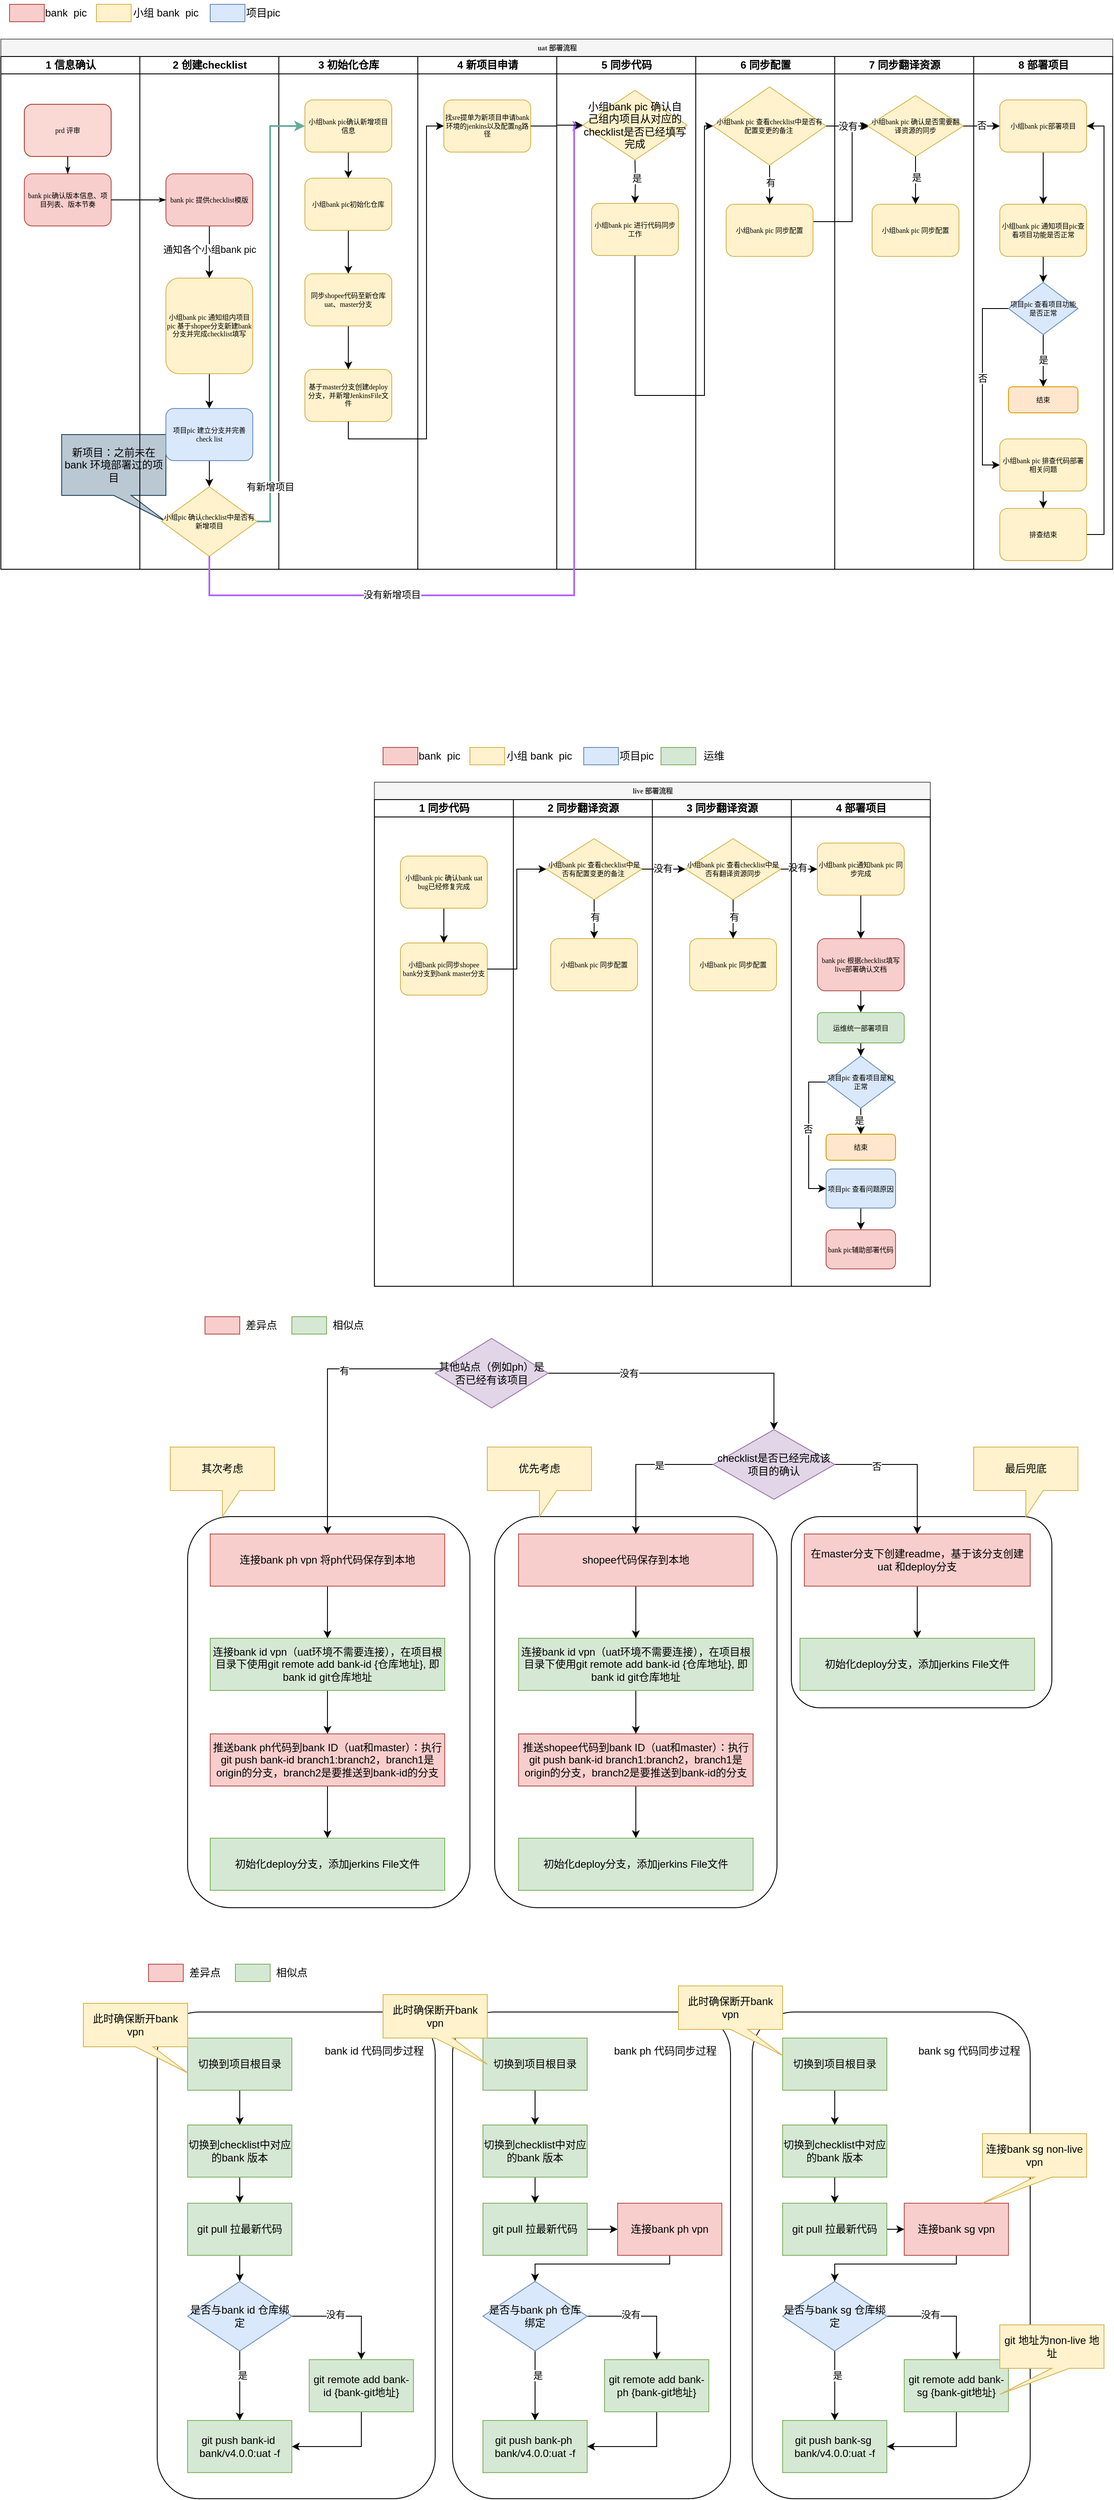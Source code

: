 <mxfile version="21.6.5" type="github">
  <diagram name="Page-1" id="74e2e168-ea6b-b213-b513-2b3c1d86103e">
    <mxGraphModel dx="1637" dy="1855" grid="1" gridSize="10" guides="1" tooltips="1" connect="1" arrows="1" fold="1" page="1" pageScale="1" pageWidth="1100" pageHeight="850" background="none" math="0" shadow="0">
      <root>
        <mxCell id="0" />
        <mxCell id="1" parent="0" />
        <mxCell id="saEO5eg__7vzz_JUaBiZ-66" value="" style="rounded=1;whiteSpace=wrap;html=1;" vertex="1" parent="1">
          <mxGeometry x="250" y="2310" width="320" height="560" as="geometry" />
        </mxCell>
        <mxCell id="saEO5eg__7vzz_JUaBiZ-48" value="" style="rounded=1;whiteSpace=wrap;html=1;" vertex="1" parent="1">
          <mxGeometry x="980" y="1740" width="300" height="220" as="geometry" />
        </mxCell>
        <mxCell id="saEO5eg__7vzz_JUaBiZ-47" value="" style="rounded=1;whiteSpace=wrap;html=1;" vertex="1" parent="1">
          <mxGeometry x="638.5" y="1740" width="325" height="450" as="geometry" />
        </mxCell>
        <mxCell id="saEO5eg__7vzz_JUaBiZ-45" value="" style="rounded=1;whiteSpace=wrap;html=1;" vertex="1" parent="1">
          <mxGeometry x="285" y="1740" width="325" height="450" as="geometry" />
        </mxCell>
        <mxCell id="77e6c97f196da883-1" value="uat 部署流程" style="swimlane;html=1;childLayout=stackLayout;startSize=20;rounded=0;shadow=0;labelBackgroundColor=none;strokeWidth=1;fontFamily=Verdana;fontSize=8;align=center;fillColor=#f5f5f5;fontColor=#333333;strokeColor=#666666;" parent="1" vertex="1">
          <mxGeometry x="70" y="40" width="1280" height="610" as="geometry" />
        </mxCell>
        <mxCell id="77e6c97f196da883-2" value="1 信息确认" style="swimlane;html=1;startSize=20;" parent="77e6c97f196da883-1" vertex="1">
          <mxGeometry y="20" width="160" height="590" as="geometry" />
        </mxCell>
        <mxCell id="saEO5eg__7vzz_JUaBiZ-149" value="新项目：之前未在bank 环境部署过的项目" style="shape=callout;whiteSpace=wrap;html=1;perimeter=calloutPerimeter;position2=1;fillColor=#bac8d3;strokeColor=#23445d;" vertex="1" parent="77e6c97f196da883-2">
          <mxGeometry x="70" y="435" width="120" height="100" as="geometry" />
        </mxCell>
        <mxCell id="IIWUCs54Z6hcs_hi1kmr-11" value="prd 评审" style="rounded=1;whiteSpace=wrap;html=1;shadow=0;labelBackgroundColor=none;strokeWidth=1;fontFamily=Verdana;fontSize=8;align=center;fillColor=#fad9d5;strokeColor=#ae4132;" parent="77e6c97f196da883-2" vertex="1">
          <mxGeometry x="27" y="55" width="100" height="60" as="geometry" />
        </mxCell>
        <mxCell id="IIWUCs54Z6hcs_hi1kmr-12" value="bank pic确认版本信息、项目列表、版本节奏" style="rounded=1;whiteSpace=wrap;html=1;shadow=0;labelBackgroundColor=none;strokeWidth=1;fontFamily=Verdana;fontSize=8;align=center;fillColor=#f8cecc;strokeColor=#b85450;" parent="77e6c97f196da883-2" vertex="1">
          <mxGeometry x="27" y="135" width="100" height="60" as="geometry" />
        </mxCell>
        <mxCell id="IIWUCs54Z6hcs_hi1kmr-15" style="edgeStyle=orthogonalEdgeStyle;rounded=1;html=1;labelBackgroundColor=none;startArrow=none;startFill=0;startSize=5;endArrow=classicThin;endFill=1;endSize=5;jettySize=auto;orthogonalLoop=1;strokeWidth=1;fontFamily=Verdana;fontSize=8" parent="77e6c97f196da883-2" source="IIWUCs54Z6hcs_hi1kmr-11" target="IIWUCs54Z6hcs_hi1kmr-12" edge="1">
          <mxGeometry relative="1" as="geometry" />
        </mxCell>
        <mxCell id="77e6c97f196da883-3" value="2 创建checklist" style="swimlane;html=1;startSize=20;" parent="77e6c97f196da883-1" vertex="1">
          <mxGeometry x="160" y="20" width="160" height="590" as="geometry" />
        </mxCell>
        <mxCell id="IIWUCs54Z6hcs_hi1kmr-20" style="edgeStyle=orthogonalEdgeStyle;rounded=0;orthogonalLoop=1;jettySize=auto;html=1;exitX=0.5;exitY=1;exitDx=0;exitDy=0;entryX=0.5;entryY=0;entryDx=0;entryDy=0;" parent="77e6c97f196da883-3" source="IIWUCs54Z6hcs_hi1kmr-13" target="saEO5eg__7vzz_JUaBiZ-151" edge="1">
          <mxGeometry relative="1" as="geometry">
            <mxPoint x="80.0" y="235" as="targetPoint" />
          </mxGeometry>
        </mxCell>
        <mxCell id="IIWUCs54Z6hcs_hi1kmr-21" value="通知各个小组bank pic" style="edgeLabel;html=1;align=center;verticalAlign=middle;resizable=0;points=[];" parent="IIWUCs54Z6hcs_hi1kmr-20" vertex="1" connectable="0">
          <mxGeometry x="-0.363" y="-1" relative="1" as="geometry">
            <mxPoint x="1" y="8" as="offset" />
          </mxGeometry>
        </mxCell>
        <mxCell id="IIWUCs54Z6hcs_hi1kmr-13" value="bank pic 提供checklist模版" style="rounded=1;whiteSpace=wrap;html=1;shadow=0;labelBackgroundColor=none;strokeWidth=1;fontFamily=Verdana;fontSize=8;align=center;fillColor=#f8cecc;strokeColor=#b85450;" parent="77e6c97f196da883-3" vertex="1">
          <mxGeometry x="30" y="135" width="100" height="60" as="geometry" />
        </mxCell>
        <mxCell id="IIWUCs54Z6hcs_hi1kmr-25" value="小组pic 确认checklist中是否有新增项目" style="rhombus;whiteSpace=wrap;html=1;rounded=0;shadow=0;labelBackgroundColor=none;strokeWidth=1;fontFamily=Verdana;fontSize=8;align=center;fillColor=#fff2cc;strokeColor=#d6b656;" parent="77e6c97f196da883-3" vertex="1">
          <mxGeometry x="25" y="495" width="110" height="80" as="geometry" />
        </mxCell>
        <mxCell id="saEO5eg__7vzz_JUaBiZ-158" value="" style="edgeStyle=orthogonalEdgeStyle;rounded=0;orthogonalLoop=1;jettySize=auto;html=1;" edge="1" parent="77e6c97f196da883-3" source="saEO5eg__7vzz_JUaBiZ-151" target="saEO5eg__7vzz_JUaBiZ-153">
          <mxGeometry relative="1" as="geometry" />
        </mxCell>
        <mxCell id="saEO5eg__7vzz_JUaBiZ-151" value="小组bank pic 通知组内项目pic 基于shopee分支新建bank 分支并完成checklist填写" style="rounded=1;whiteSpace=wrap;html=1;shadow=0;labelBackgroundColor=none;strokeWidth=1;fontFamily=Verdana;fontSize=8;align=center;fillColor=#fff2cc;strokeColor=#d6b656;" vertex="1" parent="77e6c97f196da883-3">
          <mxGeometry x="30" y="255" width="100" height="110" as="geometry" />
        </mxCell>
        <mxCell id="saEO5eg__7vzz_JUaBiZ-159" value="" style="edgeStyle=orthogonalEdgeStyle;rounded=0;orthogonalLoop=1;jettySize=auto;html=1;" edge="1" parent="77e6c97f196da883-3" source="saEO5eg__7vzz_JUaBiZ-153" target="IIWUCs54Z6hcs_hi1kmr-25">
          <mxGeometry relative="1" as="geometry" />
        </mxCell>
        <mxCell id="saEO5eg__7vzz_JUaBiZ-153" value="项目pic 建立分支并完善check list" style="rounded=1;whiteSpace=wrap;html=1;shadow=0;labelBackgroundColor=none;strokeWidth=1;fontFamily=Verdana;fontSize=8;align=center;fillColor=#dae8fc;strokeColor=#6c8ebf;" vertex="1" parent="77e6c97f196da883-3">
          <mxGeometry x="30" y="405" width="100" height="60" as="geometry" />
        </mxCell>
        <mxCell id="77e6c97f196da883-4" value="3 初始化仓库" style="swimlane;html=1;startSize=20;" parent="77e6c97f196da883-1" vertex="1">
          <mxGeometry x="320" y="20" width="160" height="590" as="geometry" />
        </mxCell>
        <mxCell id="IIWUCs54Z6hcs_hi1kmr-34" style="edgeStyle=orthogonalEdgeStyle;rounded=0;orthogonalLoop=1;jettySize=auto;html=1;exitX=0.5;exitY=1;exitDx=0;exitDy=0;entryX=0.5;entryY=0;entryDx=0;entryDy=0;" parent="77e6c97f196da883-4" source="IIWUCs54Z6hcs_hi1kmr-30" target="IIWUCs54Z6hcs_hi1kmr-33" edge="1">
          <mxGeometry relative="1" as="geometry" />
        </mxCell>
        <mxCell id="IIWUCs54Z6hcs_hi1kmr-30" value="小组bank pic初始化仓库" style="rounded=1;whiteSpace=wrap;html=1;shadow=0;labelBackgroundColor=none;strokeWidth=1;fontFamily=Verdana;fontSize=8;align=center;fillColor=#fff2cc;strokeColor=#d6b656;" parent="77e6c97f196da883-4" vertex="1">
          <mxGeometry x="30" y="140" width="100" height="60" as="geometry" />
        </mxCell>
        <mxCell id="IIWUCs54Z6hcs_hi1kmr-35" value="" style="edgeStyle=orthogonalEdgeStyle;rounded=0;orthogonalLoop=1;jettySize=auto;html=1;" parent="77e6c97f196da883-4" source="IIWUCs54Z6hcs_hi1kmr-33" target="77e6c97f196da883-8" edge="1">
          <mxGeometry relative="1" as="geometry" />
        </mxCell>
        <mxCell id="IIWUCs54Z6hcs_hi1kmr-33" value="同步shopee代码至新仓库uat、master分支" style="rounded=1;whiteSpace=wrap;html=1;shadow=0;labelBackgroundColor=none;strokeWidth=1;fontFamily=Verdana;fontSize=8;align=center;fillColor=#fff2cc;strokeColor=#d6b656;" parent="77e6c97f196da883-4" vertex="1">
          <mxGeometry x="30" y="250" width="100" height="60" as="geometry" />
        </mxCell>
        <mxCell id="77e6c97f196da883-8" value="基于master分支创建deploy分支，并新增JenkinsFile文件" style="rounded=1;whiteSpace=wrap;html=1;shadow=0;labelBackgroundColor=none;strokeWidth=1;fontFamily=Verdana;fontSize=8;align=center;fillColor=#fff2cc;strokeColor=#d6b656;" parent="77e6c97f196da883-4" vertex="1">
          <mxGeometry x="30" y="360" width="100" height="60" as="geometry" />
        </mxCell>
        <mxCell id="IIWUCs54Z6hcs_hi1kmr-42" style="edgeStyle=orthogonalEdgeStyle;rounded=0;orthogonalLoop=1;jettySize=auto;html=1;entryX=0.5;entryY=0;entryDx=0;entryDy=0;" parent="77e6c97f196da883-4" source="IIWUCs54Z6hcs_hi1kmr-40" target="IIWUCs54Z6hcs_hi1kmr-30" edge="1">
          <mxGeometry relative="1" as="geometry" />
        </mxCell>
        <mxCell id="IIWUCs54Z6hcs_hi1kmr-40" value="小组bank pic确认新增项目信息" style="rounded=1;whiteSpace=wrap;html=1;shadow=0;labelBackgroundColor=none;strokeWidth=1;fontFamily=Verdana;fontSize=8;align=center;fillColor=#fff2cc;strokeColor=#d6b656;" parent="77e6c97f196da883-4" vertex="1">
          <mxGeometry x="30" y="50" width="100" height="60" as="geometry" />
        </mxCell>
        <mxCell id="77e6c97f196da883-5" value="4 新项目申请" style="swimlane;html=1;startSize=20;" parent="77e6c97f196da883-1" vertex="1">
          <mxGeometry x="480" y="20" width="160" height="590" as="geometry" />
        </mxCell>
        <mxCell id="IIWUCs54Z6hcs_hi1kmr-36" value="找sre提单为新项目申请bank环境的jenkins以及配置ng路径" style="rounded=1;whiteSpace=wrap;html=1;shadow=0;labelBackgroundColor=none;strokeWidth=1;fontFamily=Verdana;fontSize=8;align=center;fillColor=#fff2cc;strokeColor=#d6b656;" parent="77e6c97f196da883-5" vertex="1">
          <mxGeometry x="30" y="50" width="100" height="60" as="geometry" />
        </mxCell>
        <mxCell id="77e6c97f196da883-6" value="5 同步代码" style="swimlane;html=1;startSize=20;" parent="77e6c97f196da883-1" vertex="1">
          <mxGeometry x="640" y="20" width="160" height="590" as="geometry" />
        </mxCell>
        <mxCell id="IIWUCs54Z6hcs_hi1kmr-51" style="edgeStyle=orthogonalEdgeStyle;rounded=0;orthogonalLoop=1;jettySize=auto;html=1;exitX=0.5;exitY=1;exitDx=0;exitDy=0;entryX=0.5;entryY=0;entryDx=0;entryDy=0;fillColor=#fff2cc;strokeColor=#000000;" parent="77e6c97f196da883-6" target="IIWUCs54Z6hcs_hi1kmr-50" edge="1">
          <mxGeometry relative="1" as="geometry">
            <mxPoint x="90" y="119" as="sourcePoint" />
          </mxGeometry>
        </mxCell>
        <mxCell id="saEO5eg__7vzz_JUaBiZ-163" value="是" style="edgeLabel;html=1;align=center;verticalAlign=middle;resizable=0;points=[];" vertex="1" connectable="0" parent="IIWUCs54Z6hcs_hi1kmr-51">
          <mxGeometry x="-0.358" y="1" relative="1" as="geometry">
            <mxPoint y="5" as="offset" />
          </mxGeometry>
        </mxCell>
        <mxCell id="IIWUCs54Z6hcs_hi1kmr-50" value="小组bank pic 进行代码同步工作" style="rounded=1;whiteSpace=wrap;html=1;shadow=0;labelBackgroundColor=none;strokeWidth=1;fontFamily=Verdana;fontSize=8;align=center;fillColor=#fff2cc;strokeColor=#d6b656;" parent="77e6c97f196da883-6" vertex="1">
          <mxGeometry x="40" y="169" width="100" height="60" as="geometry" />
        </mxCell>
        <mxCell id="saEO5eg__7vzz_JUaBiZ-161" value="小组bank pic 确认自己组内项目从对应的checklist是否已经填写完成" style="rhombus;whiteSpace=wrap;html=1;fillColor=#fff2cc;strokeColor=#d6b656;" vertex="1" parent="77e6c97f196da883-6">
          <mxGeometry x="30" y="39" width="120" height="80" as="geometry" />
        </mxCell>
        <mxCell id="77e6c97f196da883-7" value="6 同步配置" style="swimlane;html=1;startSize=20;" parent="77e6c97f196da883-1" vertex="1">
          <mxGeometry x="800" y="20" width="160" height="590" as="geometry" />
        </mxCell>
        <mxCell id="IIWUCs54Z6hcs_hi1kmr-70" style="edgeStyle=orthogonalEdgeStyle;rounded=0;orthogonalLoop=1;jettySize=auto;html=1;entryX=0.5;entryY=0;entryDx=0;entryDy=0;" parent="77e6c97f196da883-7" source="IIWUCs54Z6hcs_hi1kmr-62" target="IIWUCs54Z6hcs_hi1kmr-65" edge="1">
          <mxGeometry relative="1" as="geometry" />
        </mxCell>
        <mxCell id="IIWUCs54Z6hcs_hi1kmr-71" value="有" style="edgeLabel;html=1;align=center;verticalAlign=middle;resizable=0;points=[];" parent="IIWUCs54Z6hcs_hi1kmr-70" vertex="1" connectable="0">
          <mxGeometry x="-0.14" y="1" relative="1" as="geometry">
            <mxPoint as="offset" />
          </mxGeometry>
        </mxCell>
        <mxCell id="IIWUCs54Z6hcs_hi1kmr-62" value="小组bank pic 查看checklist中是否有配置变更的备注&amp;nbsp;" style="rhombus;whiteSpace=wrap;html=1;rounded=0;shadow=0;labelBackgroundColor=none;strokeWidth=1;fontFamily=Verdana;fontSize=8;align=center;fillColor=#fff2cc;strokeColor=#d6b656;" parent="77e6c97f196da883-7" vertex="1">
          <mxGeometry x="20" y="35" width="130" height="90" as="geometry" />
        </mxCell>
        <mxCell id="IIWUCs54Z6hcs_hi1kmr-78" style="edgeStyle=orthogonalEdgeStyle;rounded=0;orthogonalLoop=1;jettySize=auto;html=1;exitX=1;exitY=0.5;exitDx=0;exitDy=0;" parent="77e6c97f196da883-7" source="IIWUCs54Z6hcs_hi1kmr-65" edge="1">
          <mxGeometry relative="1" as="geometry">
            <mxPoint x="200" y="80" as="targetPoint" />
            <Array as="points">
              <mxPoint x="180" y="190" />
              <mxPoint x="180" y="80" />
            </Array>
          </mxGeometry>
        </mxCell>
        <mxCell id="IIWUCs54Z6hcs_hi1kmr-65" value="小组bank pic 同步配置" style="rounded=1;whiteSpace=wrap;html=1;shadow=0;labelBackgroundColor=none;strokeWidth=1;fontFamily=Verdana;fontSize=8;align=center;fillColor=#fff2cc;strokeColor=#d6b656;" parent="77e6c97f196da883-7" vertex="1">
          <mxGeometry x="35" y="170" width="100" height="60" as="geometry" />
        </mxCell>
        <mxCell id="IIWUCs54Z6hcs_hi1kmr-16" style="edgeStyle=orthogonalEdgeStyle;rounded=1;html=1;labelBackgroundColor=none;startArrow=none;startFill=0;startSize=5;endArrow=classicThin;endFill=1;endSize=5;jettySize=auto;orthogonalLoop=1;strokeWidth=1;fontFamily=Verdana;fontSize=8" parent="77e6c97f196da883-1" source="IIWUCs54Z6hcs_hi1kmr-12" target="IIWUCs54Z6hcs_hi1kmr-13" edge="1">
          <mxGeometry relative="1" as="geometry" />
        </mxCell>
        <mxCell id="IIWUCs54Z6hcs_hi1kmr-31" style="edgeStyle=orthogonalEdgeStyle;rounded=0;orthogonalLoop=1;jettySize=auto;html=1;fillColor=#f8cecc;strokeColor=#B266FF;strokeWidth=2;" parent="77e6c97f196da883-1" source="IIWUCs54Z6hcs_hi1kmr-25" edge="1">
          <mxGeometry relative="1" as="geometry">
            <Array as="points">
              <mxPoint x="240" y="640" />
              <mxPoint x="660" y="640" />
              <mxPoint x="660" y="100" />
            </Array>
            <mxPoint x="670" y="100" as="targetPoint" />
          </mxGeometry>
        </mxCell>
        <mxCell id="IIWUCs54Z6hcs_hi1kmr-32" value="没有新增项目" style="edgeLabel;html=1;align=center;verticalAlign=middle;resizable=0;points=[];" parent="IIWUCs54Z6hcs_hi1kmr-31" vertex="1" connectable="0">
          <mxGeometry x="-0.369" y="1" relative="1" as="geometry">
            <mxPoint x="-65" as="offset" />
          </mxGeometry>
        </mxCell>
        <mxCell id="IIWUCs54Z6hcs_hi1kmr-37" style="edgeStyle=orthogonalEdgeStyle;rounded=0;orthogonalLoop=1;jettySize=auto;html=1;entryX=0;entryY=0.5;entryDx=0;entryDy=0;exitX=0.5;exitY=1;exitDx=0;exitDy=0;" parent="77e6c97f196da883-1" source="77e6c97f196da883-8" target="IIWUCs54Z6hcs_hi1kmr-36" edge="1">
          <mxGeometry relative="1" as="geometry">
            <Array as="points">
              <mxPoint x="400" y="460" />
              <mxPoint x="490" y="460" />
              <mxPoint x="490" y="100" />
            </Array>
          </mxGeometry>
        </mxCell>
        <mxCell id="IIWUCs54Z6hcs_hi1kmr-38" style="edgeStyle=orthogonalEdgeStyle;rounded=0;orthogonalLoop=1;jettySize=auto;html=1;entryX=0;entryY=0.5;entryDx=0;entryDy=0;strokeColor=#67AB9F;exitX=1;exitY=0.5;exitDx=0;exitDy=0;strokeWidth=2;" parent="77e6c97f196da883-1" source="IIWUCs54Z6hcs_hi1kmr-25" target="IIWUCs54Z6hcs_hi1kmr-40" edge="1">
          <mxGeometry relative="1" as="geometry">
            <mxPoint x="270" y="565" as="sourcePoint" />
            <mxPoint x="340" y="120" as="targetPoint" />
            <Array as="points">
              <mxPoint x="310" y="555" />
              <mxPoint x="310" y="100" />
            </Array>
          </mxGeometry>
        </mxCell>
        <mxCell id="IIWUCs54Z6hcs_hi1kmr-39" value="有新增项目" style="edgeLabel;html=1;align=center;verticalAlign=middle;resizable=0;points=[];" parent="IIWUCs54Z6hcs_hi1kmr-38" vertex="1" connectable="0">
          <mxGeometry x="-0.94" y="3" relative="1" as="geometry">
            <mxPoint x="3" y="-40" as="offset" />
          </mxGeometry>
        </mxCell>
        <mxCell id="IIWUCs54Z6hcs_hi1kmr-69" style="edgeStyle=orthogonalEdgeStyle;rounded=0;orthogonalLoop=1;jettySize=auto;html=1;entryX=0;entryY=0.5;entryDx=0;entryDy=0;" parent="77e6c97f196da883-1" source="IIWUCs54Z6hcs_hi1kmr-50" target="IIWUCs54Z6hcs_hi1kmr-62" edge="1">
          <mxGeometry relative="1" as="geometry">
            <Array as="points">
              <mxPoint x="810" y="410" />
              <mxPoint x="810" y="100" />
            </Array>
          </mxGeometry>
        </mxCell>
        <mxCell id="IIWUCs54Z6hcs_hi1kmr-45" style="edgeStyle=orthogonalEdgeStyle;rounded=0;orthogonalLoop=1;jettySize=auto;html=1;entryX=0;entryY=0.5;entryDx=0;entryDy=0;" parent="77e6c97f196da883-1" source="IIWUCs54Z6hcs_hi1kmr-36" edge="1" target="saEO5eg__7vzz_JUaBiZ-161">
          <mxGeometry relative="1" as="geometry">
            <mxPoint x="680" y="100" as="targetPoint" />
          </mxGeometry>
        </mxCell>
        <mxCell id="IIWUCs54Z6hcs_hi1kmr-1" value="7 同步翻译资源" style="swimlane;html=1;startSize=20;" parent="1" vertex="1">
          <mxGeometry x="1030" y="60" width="160" height="590" as="geometry" />
        </mxCell>
        <mxCell id="IIWUCs54Z6hcs_hi1kmr-74" value="小组bank pic 确认是否需要翻译资源的同步" style="rhombus;whiteSpace=wrap;html=1;rounded=0;shadow=0;labelBackgroundColor=none;strokeWidth=1;fontFamily=Verdana;fontSize=8;align=center;fillColor=#fff2cc;strokeColor=#d6b656;" parent="IIWUCs54Z6hcs_hi1kmr-1" vertex="1">
          <mxGeometry x="38" y="45" width="110" height="70" as="geometry" />
        </mxCell>
        <mxCell id="IIWUCs54Z6hcs_hi1kmr-75" value="小组bank pic 同步配置" style="rounded=1;whiteSpace=wrap;html=1;shadow=0;labelBackgroundColor=none;strokeWidth=1;fontFamily=Verdana;fontSize=8;align=center;fillColor=#fff2cc;strokeColor=#d6b656;" parent="IIWUCs54Z6hcs_hi1kmr-1" vertex="1">
          <mxGeometry x="43" y="170" width="100" height="60" as="geometry" />
        </mxCell>
        <mxCell id="IIWUCs54Z6hcs_hi1kmr-72" style="edgeStyle=orthogonalEdgeStyle;rounded=0;orthogonalLoop=1;jettySize=auto;html=1;entryX=0.5;entryY=0;entryDx=0;entryDy=0;" parent="IIWUCs54Z6hcs_hi1kmr-1" source="IIWUCs54Z6hcs_hi1kmr-74" target="IIWUCs54Z6hcs_hi1kmr-75" edge="1">
          <mxGeometry relative="1" as="geometry" />
        </mxCell>
        <mxCell id="IIWUCs54Z6hcs_hi1kmr-73" value="是" style="edgeLabel;html=1;align=center;verticalAlign=middle;resizable=0;points=[];" parent="IIWUCs54Z6hcs_hi1kmr-72" vertex="1" connectable="0">
          <mxGeometry x="-0.14" y="1" relative="1" as="geometry">
            <mxPoint as="offset" />
          </mxGeometry>
        </mxCell>
        <mxCell id="IIWUCs54Z6hcs_hi1kmr-3" value="8 部署项目" style="swimlane;html=1;startSize=20;" parent="1" vertex="1">
          <mxGeometry x="1190" y="60" width="160" height="590" as="geometry" />
        </mxCell>
        <mxCell id="IIWUCs54Z6hcs_hi1kmr-81" style="edgeStyle=orthogonalEdgeStyle;rounded=0;orthogonalLoop=1;jettySize=auto;html=1;entryX=0.5;entryY=0;entryDx=0;entryDy=0;" parent="IIWUCs54Z6hcs_hi1kmr-3" source="IIWUCs54Z6hcs_hi1kmr-79" target="IIWUCs54Z6hcs_hi1kmr-80" edge="1">
          <mxGeometry relative="1" as="geometry" />
        </mxCell>
        <mxCell id="IIWUCs54Z6hcs_hi1kmr-79" value="小组bank pic部署项目" style="rounded=1;whiteSpace=wrap;html=1;shadow=0;labelBackgroundColor=none;strokeWidth=1;fontFamily=Verdana;fontSize=8;align=center;fillColor=#fff2cc;strokeColor=#d6b656;" parent="IIWUCs54Z6hcs_hi1kmr-3" vertex="1">
          <mxGeometry x="30" y="50" width="100" height="60" as="geometry" />
        </mxCell>
        <mxCell id="IIWUCs54Z6hcs_hi1kmr-92" style="edgeStyle=orthogonalEdgeStyle;rounded=0;orthogonalLoop=1;jettySize=auto;html=1;exitX=0.5;exitY=1;exitDx=0;exitDy=0;entryX=0.5;entryY=0;entryDx=0;entryDy=0;" parent="IIWUCs54Z6hcs_hi1kmr-3" source="IIWUCs54Z6hcs_hi1kmr-80" edge="1">
          <mxGeometry relative="1" as="geometry">
            <mxPoint x="80" y="260" as="targetPoint" />
          </mxGeometry>
        </mxCell>
        <mxCell id="IIWUCs54Z6hcs_hi1kmr-80" value="小组bank pic 通知项目pic查看项目功能是否正常" style="rounded=1;whiteSpace=wrap;html=1;shadow=0;labelBackgroundColor=none;strokeWidth=1;fontFamily=Verdana;fontSize=8;align=center;fillColor=#fff2cc;strokeColor=#d6b656;" parent="IIWUCs54Z6hcs_hi1kmr-3" vertex="1">
          <mxGeometry x="30" y="170" width="100" height="60" as="geometry" />
        </mxCell>
        <mxCell id="IIWUCs54Z6hcs_hi1kmr-94" style="edgeStyle=orthogonalEdgeStyle;rounded=0;orthogonalLoop=1;jettySize=auto;html=1;" parent="IIWUCs54Z6hcs_hi1kmr-3" source="IIWUCs54Z6hcs_hi1kmr-93" edge="1">
          <mxGeometry relative="1" as="geometry">
            <mxPoint x="80" y="380" as="targetPoint" />
          </mxGeometry>
        </mxCell>
        <mxCell id="IIWUCs54Z6hcs_hi1kmr-95" value="是" style="edgeLabel;html=1;align=center;verticalAlign=middle;resizable=0;points=[];" parent="IIWUCs54Z6hcs_hi1kmr-94" vertex="1" connectable="0">
          <mxGeometry x="0.008" y="2" relative="1" as="geometry">
            <mxPoint x="-3" y="-1" as="offset" />
          </mxGeometry>
        </mxCell>
        <mxCell id="IIWUCs54Z6hcs_hi1kmr-98" style="edgeStyle=orthogonalEdgeStyle;rounded=0;orthogonalLoop=1;jettySize=auto;html=1;entryX=0;entryY=0.5;entryDx=0;entryDy=0;" parent="IIWUCs54Z6hcs_hi1kmr-3" source="IIWUCs54Z6hcs_hi1kmr-93" target="IIWUCs54Z6hcs_hi1kmr-99" edge="1">
          <mxGeometry relative="1" as="geometry">
            <mxPoint x="20" y="490" as="targetPoint" />
            <Array as="points">
              <mxPoint x="10" y="290" />
              <mxPoint x="10" y="470" />
            </Array>
          </mxGeometry>
        </mxCell>
        <mxCell id="saEO5eg__7vzz_JUaBiZ-164" value="否" style="edgeLabel;html=1;align=center;verticalAlign=middle;resizable=0;points=[];" vertex="1" connectable="0" parent="IIWUCs54Z6hcs_hi1kmr-98">
          <mxGeometry x="-0.046" relative="1" as="geometry">
            <mxPoint as="offset" />
          </mxGeometry>
        </mxCell>
        <mxCell id="IIWUCs54Z6hcs_hi1kmr-93" value="项目pic 查看项目功能是否正常" style="rhombus;whiteSpace=wrap;html=1;rounded=0;shadow=0;labelBackgroundColor=none;strokeWidth=1;fontFamily=Verdana;fontSize=8;align=center;fillColor=#dae8fc;strokeColor=#6c8ebf;" parent="IIWUCs54Z6hcs_hi1kmr-3" vertex="1">
          <mxGeometry x="40" y="260" width="80" height="60" as="geometry" />
        </mxCell>
        <mxCell id="IIWUCs54Z6hcs_hi1kmr-96" value="结束" style="rounded=1;whiteSpace=wrap;html=1;shadow=0;labelBackgroundColor=none;strokeWidth=1;fontFamily=Verdana;fontSize=8;align=center;fillColor=#ffe6cc;strokeColor=#d79b00;" parent="IIWUCs54Z6hcs_hi1kmr-3" vertex="1">
          <mxGeometry x="40" y="380" width="80" height="30" as="geometry" />
        </mxCell>
        <mxCell id="saEO5eg__7vzz_JUaBiZ-165" style="edgeStyle=orthogonalEdgeStyle;rounded=0;orthogonalLoop=1;jettySize=auto;html=1;entryX=1;entryY=0.5;entryDx=0;entryDy=0;exitX=1;exitY=0.5;exitDx=0;exitDy=0;" edge="1" parent="IIWUCs54Z6hcs_hi1kmr-3" source="saEO5eg__7vzz_JUaBiZ-166" target="IIWUCs54Z6hcs_hi1kmr-79">
          <mxGeometry relative="1" as="geometry">
            <mxPoint x="100.004" y="450" as="sourcePoint" />
            <mxPoint x="149.97" y="80" as="targetPoint" />
          </mxGeometry>
        </mxCell>
        <mxCell id="saEO5eg__7vzz_JUaBiZ-167" value="" style="edgeStyle=orthogonalEdgeStyle;rounded=0;orthogonalLoop=1;jettySize=auto;html=1;" edge="1" parent="IIWUCs54Z6hcs_hi1kmr-3" source="IIWUCs54Z6hcs_hi1kmr-99" target="saEO5eg__7vzz_JUaBiZ-166">
          <mxGeometry relative="1" as="geometry" />
        </mxCell>
        <mxCell id="IIWUCs54Z6hcs_hi1kmr-99" value="小组bank pic 排查代码部署相关问题" style="rounded=1;whiteSpace=wrap;html=1;shadow=0;labelBackgroundColor=none;strokeWidth=1;fontFamily=Verdana;fontSize=8;align=center;fillColor=#fff2cc;strokeColor=#d6b656;" parent="IIWUCs54Z6hcs_hi1kmr-3" vertex="1">
          <mxGeometry x="30" y="440" width="100" height="60" as="geometry" />
        </mxCell>
        <mxCell id="saEO5eg__7vzz_JUaBiZ-166" value="排查结束" style="rounded=1;whiteSpace=wrap;html=1;shadow=0;labelBackgroundColor=none;strokeWidth=1;fontFamily=Verdana;fontSize=8;align=center;fillColor=#fff2cc;strokeColor=#d6b656;" vertex="1" parent="IIWUCs54Z6hcs_hi1kmr-3">
          <mxGeometry x="30" y="520" width="100" height="60" as="geometry" />
        </mxCell>
        <mxCell id="IIWUCs54Z6hcs_hi1kmr-76" style="edgeStyle=orthogonalEdgeStyle;rounded=0;orthogonalLoop=1;jettySize=auto;html=1;exitX=1;exitY=0.5;exitDx=0;exitDy=0;entryX=0;entryY=0.5;entryDx=0;entryDy=0;" parent="1" source="IIWUCs54Z6hcs_hi1kmr-62" target="IIWUCs54Z6hcs_hi1kmr-74" edge="1">
          <mxGeometry relative="1" as="geometry" />
        </mxCell>
        <mxCell id="IIWUCs54Z6hcs_hi1kmr-77" value="没有" style="edgeLabel;html=1;align=center;verticalAlign=middle;resizable=0;points=[];" parent="IIWUCs54Z6hcs_hi1kmr-76" vertex="1" connectable="0">
          <mxGeometry x="0.05" relative="1" as="geometry">
            <mxPoint as="offset" />
          </mxGeometry>
        </mxCell>
        <mxCell id="IIWUCs54Z6hcs_hi1kmr-82" value="" style="rounded=0;whiteSpace=wrap;html=1;fillColor=#f8cecc;strokeColor=#b85450;" parent="1" vertex="1">
          <mxGeometry x="80" width="40" height="20" as="geometry" />
        </mxCell>
        <mxCell id="IIWUCs54Z6hcs_hi1kmr-83" value="bank&amp;nbsp; pic" style="text;html=1;strokeColor=none;fillColor=none;align=center;verticalAlign=middle;whiteSpace=wrap;rounded=0;" parent="1" vertex="1">
          <mxGeometry x="100" y="-5" width="90" height="30" as="geometry" />
        </mxCell>
        <mxCell id="IIWUCs54Z6hcs_hi1kmr-84" value="" style="rounded=0;whiteSpace=wrap;html=1;fillColor=#fff2cc;strokeColor=#d6b656;" parent="1" vertex="1">
          <mxGeometry x="180" width="40" height="20" as="geometry" />
        </mxCell>
        <mxCell id="IIWUCs54Z6hcs_hi1kmr-85" value="小组 bank&amp;nbsp; pic" style="text;html=1;strokeColor=none;fillColor=none;align=center;verticalAlign=middle;whiteSpace=wrap;rounded=0;" parent="1" vertex="1">
          <mxGeometry x="215" y="-5" width="90" height="30" as="geometry" />
        </mxCell>
        <mxCell id="IIWUCs54Z6hcs_hi1kmr-86" value="" style="rounded=0;whiteSpace=wrap;html=1;fillColor=#dae8fc;strokeColor=#6c8ebf;" parent="1" vertex="1">
          <mxGeometry x="311" width="40" height="20" as="geometry" />
        </mxCell>
        <mxCell id="IIWUCs54Z6hcs_hi1kmr-87" value="项目pic" style="text;html=1;strokeColor=none;fillColor=none;align=center;verticalAlign=middle;whiteSpace=wrap;rounded=0;" parent="1" vertex="1">
          <mxGeometry x="327" y="-5" width="90" height="30" as="geometry" />
        </mxCell>
        <mxCell id="IIWUCs54Z6hcs_hi1kmr-89" style="edgeStyle=orthogonalEdgeStyle;rounded=0;orthogonalLoop=1;jettySize=auto;html=1;exitX=1;exitY=0.5;exitDx=0;exitDy=0;entryX=0;entryY=0.5;entryDx=0;entryDy=0;" parent="1" source="IIWUCs54Z6hcs_hi1kmr-74" target="IIWUCs54Z6hcs_hi1kmr-79" edge="1">
          <mxGeometry relative="1" as="geometry" />
        </mxCell>
        <mxCell id="IIWUCs54Z6hcs_hi1kmr-90" value="否" style="edgeLabel;html=1;align=center;verticalAlign=middle;resizable=0;points=[];" parent="IIWUCs54Z6hcs_hi1kmr-89" vertex="1" connectable="0">
          <mxGeometry x="-0.009" y="1" relative="1" as="geometry">
            <mxPoint as="offset" />
          </mxGeometry>
        </mxCell>
        <mxCell id="IIWUCs54Z6hcs_hi1kmr-174" value="live 部署流程" style="swimlane;html=1;childLayout=stackLayout;startSize=20;rounded=0;shadow=0;labelBackgroundColor=none;strokeWidth=1;fontFamily=Verdana;fontSize=8;align=center;fillColor=#f5f5f5;fontColor=#333333;strokeColor=#666666;" parent="1" vertex="1">
          <mxGeometry x="500" y="895" width="640" height="580" as="geometry" />
        </mxCell>
        <mxCell id="IIWUCs54Z6hcs_hi1kmr-175" value="1 同步代码" style="swimlane;html=1;startSize=20;" parent="IIWUCs54Z6hcs_hi1kmr-174" vertex="1">
          <mxGeometry y="20" width="160" height="560" as="geometry" />
        </mxCell>
        <mxCell id="IIWUCs54Z6hcs_hi1kmr-177" value="小组bank pic同步shopee bank分支到bank master分支" style="rounded=1;whiteSpace=wrap;html=1;shadow=0;labelBackgroundColor=none;strokeWidth=1;fontFamily=Verdana;fontSize=8;align=center;fillColor=#fff2cc;strokeColor=#d6b656;" parent="IIWUCs54Z6hcs_hi1kmr-175" vertex="1">
          <mxGeometry x="30" y="165" width="100" height="60" as="geometry" />
        </mxCell>
        <mxCell id="IIWUCs54Z6hcs_hi1kmr-210" style="edgeStyle=orthogonalEdgeStyle;rounded=0;orthogonalLoop=1;jettySize=auto;html=1;entryX=0.5;entryY=0;entryDx=0;entryDy=0;" parent="IIWUCs54Z6hcs_hi1kmr-175" source="IIWUCs54Z6hcs_hi1kmr-209" target="IIWUCs54Z6hcs_hi1kmr-177" edge="1">
          <mxGeometry relative="1" as="geometry" />
        </mxCell>
        <mxCell id="IIWUCs54Z6hcs_hi1kmr-209" value="小组bank pic 确认bank uat bug已经修复完成" style="rounded=1;whiteSpace=wrap;html=1;shadow=0;labelBackgroundColor=none;strokeWidth=1;fontFamily=Verdana;fontSize=8;align=center;fillColor=#fff2cc;strokeColor=#d6b656;" parent="IIWUCs54Z6hcs_hi1kmr-175" vertex="1">
          <mxGeometry x="30" y="65" width="100" height="60" as="geometry" />
        </mxCell>
        <mxCell id="IIWUCs54Z6hcs_hi1kmr-185" value="2 同步翻译资源" style="swimlane;html=1;startSize=20;" parent="IIWUCs54Z6hcs_hi1kmr-174" vertex="1">
          <mxGeometry x="160" y="20" width="160" height="560" as="geometry" />
        </mxCell>
        <mxCell id="IIWUCs54Z6hcs_hi1kmr-186" value="小组bank pic 查看checklist中是否有配置变更的备注&amp;nbsp;" style="rhombus;whiteSpace=wrap;html=1;rounded=0;shadow=0;labelBackgroundColor=none;strokeWidth=1;fontFamily=Verdana;fontSize=8;align=center;fillColor=#fff2cc;strokeColor=#d6b656;" parent="IIWUCs54Z6hcs_hi1kmr-185" vertex="1">
          <mxGeometry x="38" y="45" width="110" height="70" as="geometry" />
        </mxCell>
        <mxCell id="IIWUCs54Z6hcs_hi1kmr-187" value="小组bank pic 同步配置" style="rounded=1;whiteSpace=wrap;html=1;shadow=0;labelBackgroundColor=none;strokeWidth=1;fontFamily=Verdana;fontSize=8;align=center;fillColor=#fff2cc;strokeColor=#d6b656;" parent="IIWUCs54Z6hcs_hi1kmr-185" vertex="1">
          <mxGeometry x="43" y="160" width="100" height="60" as="geometry" />
        </mxCell>
        <mxCell id="IIWUCs54Z6hcs_hi1kmr-188" style="edgeStyle=orthogonalEdgeStyle;rounded=0;orthogonalLoop=1;jettySize=auto;html=1;entryX=0.5;entryY=0;entryDx=0;entryDy=0;" parent="IIWUCs54Z6hcs_hi1kmr-185" source="IIWUCs54Z6hcs_hi1kmr-186" target="IIWUCs54Z6hcs_hi1kmr-187" edge="1">
          <mxGeometry relative="1" as="geometry" />
        </mxCell>
        <mxCell id="IIWUCs54Z6hcs_hi1kmr-189" value="有" style="edgeLabel;html=1;align=center;verticalAlign=middle;resizable=0;points=[];" parent="IIWUCs54Z6hcs_hi1kmr-188" vertex="1" connectable="0">
          <mxGeometry x="-0.14" y="1" relative="1" as="geometry">
            <mxPoint as="offset" />
          </mxGeometry>
        </mxCell>
        <mxCell id="IIWUCs54Z6hcs_hi1kmr-211" style="edgeStyle=orthogonalEdgeStyle;rounded=0;orthogonalLoop=1;jettySize=auto;html=1;entryX=0;entryY=0.5;entryDx=0;entryDy=0;" parent="IIWUCs54Z6hcs_hi1kmr-174" source="IIWUCs54Z6hcs_hi1kmr-177" target="IIWUCs54Z6hcs_hi1kmr-186" edge="1">
          <mxGeometry relative="1" as="geometry" />
        </mxCell>
        <mxCell id="IIWUCs54Z6hcs_hi1kmr-212" value="3 同步翻译资源" style="swimlane;html=1;startSize=20;" parent="IIWUCs54Z6hcs_hi1kmr-174" vertex="1">
          <mxGeometry x="320" y="20" width="160" height="560" as="geometry" />
        </mxCell>
        <mxCell id="IIWUCs54Z6hcs_hi1kmr-213" value="小组bank pic 查看checklist中是否有翻译资源同步" style="rhombus;whiteSpace=wrap;html=1;rounded=0;shadow=0;labelBackgroundColor=none;strokeWidth=1;fontFamily=Verdana;fontSize=8;align=center;fillColor=#fff2cc;strokeColor=#d6b656;" parent="IIWUCs54Z6hcs_hi1kmr-212" vertex="1">
          <mxGeometry x="38" y="45" width="110" height="70" as="geometry" />
        </mxCell>
        <mxCell id="IIWUCs54Z6hcs_hi1kmr-214" value="小组bank pic 同步配置" style="rounded=1;whiteSpace=wrap;html=1;shadow=0;labelBackgroundColor=none;strokeWidth=1;fontFamily=Verdana;fontSize=8;align=center;fillColor=#fff2cc;strokeColor=#d6b656;" parent="IIWUCs54Z6hcs_hi1kmr-212" vertex="1">
          <mxGeometry x="43" y="160" width="100" height="60" as="geometry" />
        </mxCell>
        <mxCell id="IIWUCs54Z6hcs_hi1kmr-215" style="edgeStyle=orthogonalEdgeStyle;rounded=0;orthogonalLoop=1;jettySize=auto;html=1;entryX=0.5;entryY=0;entryDx=0;entryDy=0;" parent="IIWUCs54Z6hcs_hi1kmr-212" source="IIWUCs54Z6hcs_hi1kmr-213" target="IIWUCs54Z6hcs_hi1kmr-214" edge="1">
          <mxGeometry relative="1" as="geometry" />
        </mxCell>
        <mxCell id="IIWUCs54Z6hcs_hi1kmr-216" value="有" style="edgeLabel;html=1;align=center;verticalAlign=middle;resizable=0;points=[];" parent="IIWUCs54Z6hcs_hi1kmr-215" vertex="1" connectable="0">
          <mxGeometry x="-0.14" y="1" relative="1" as="geometry">
            <mxPoint as="offset" />
          </mxGeometry>
        </mxCell>
        <mxCell id="IIWUCs54Z6hcs_hi1kmr-217" style="edgeStyle=orthogonalEdgeStyle;rounded=0;orthogonalLoop=1;jettySize=auto;html=1;exitX=1;exitY=0.5;exitDx=0;exitDy=0;entryX=0;entryY=0.5;entryDx=0;entryDy=0;" parent="IIWUCs54Z6hcs_hi1kmr-174" source="IIWUCs54Z6hcs_hi1kmr-186" target="IIWUCs54Z6hcs_hi1kmr-213" edge="1">
          <mxGeometry relative="1" as="geometry" />
        </mxCell>
        <mxCell id="IIWUCs54Z6hcs_hi1kmr-218" value="没有" style="edgeLabel;html=1;align=center;verticalAlign=middle;resizable=0;points=[];" parent="IIWUCs54Z6hcs_hi1kmr-217" vertex="1" connectable="0">
          <mxGeometry x="-0.045" y="1" relative="1" as="geometry">
            <mxPoint as="offset" />
          </mxGeometry>
        </mxCell>
        <mxCell id="IIWUCs54Z6hcs_hi1kmr-219" style="edgeStyle=orthogonalEdgeStyle;rounded=0;orthogonalLoop=1;jettySize=auto;html=1;entryX=0;entryY=0.5;entryDx=0;entryDy=0;" parent="IIWUCs54Z6hcs_hi1kmr-174" source="IIWUCs54Z6hcs_hi1kmr-213" target="IIWUCs54Z6hcs_hi1kmr-194" edge="1">
          <mxGeometry relative="1" as="geometry" />
        </mxCell>
        <mxCell id="IIWUCs54Z6hcs_hi1kmr-220" value="没有" style="edgeLabel;html=1;align=center;verticalAlign=middle;resizable=0;points=[];" parent="IIWUCs54Z6hcs_hi1kmr-219" vertex="1" connectable="0">
          <mxGeometry x="-0.102" y="2" relative="1" as="geometry">
            <mxPoint as="offset" />
          </mxGeometry>
        </mxCell>
        <mxCell id="IIWUCs54Z6hcs_hi1kmr-192" value="4 部署项目" style="swimlane;html=1;startSize=20;" parent="IIWUCs54Z6hcs_hi1kmr-174" vertex="1">
          <mxGeometry x="480" y="20" width="160" height="560" as="geometry" />
        </mxCell>
        <mxCell id="IIWUCs54Z6hcs_hi1kmr-193" style="edgeStyle=orthogonalEdgeStyle;rounded=0;orthogonalLoop=1;jettySize=auto;html=1;entryX=0.5;entryY=0;entryDx=0;entryDy=0;" parent="IIWUCs54Z6hcs_hi1kmr-192" source="IIWUCs54Z6hcs_hi1kmr-194" target="IIWUCs54Z6hcs_hi1kmr-196" edge="1">
          <mxGeometry relative="1" as="geometry" />
        </mxCell>
        <mxCell id="IIWUCs54Z6hcs_hi1kmr-194" value="小组bank pic通知bank pic 同步完成" style="rounded=1;whiteSpace=wrap;html=1;shadow=0;labelBackgroundColor=none;strokeWidth=1;fontFamily=Verdana;fontSize=8;align=center;fillColor=#fff2cc;strokeColor=#d6b656;" parent="IIWUCs54Z6hcs_hi1kmr-192" vertex="1">
          <mxGeometry x="30" y="50" width="100" height="60" as="geometry" />
        </mxCell>
        <mxCell id="IIWUCs54Z6hcs_hi1kmr-195" style="edgeStyle=orthogonalEdgeStyle;rounded=0;orthogonalLoop=1;jettySize=auto;html=1;exitX=0.5;exitY=1;exitDx=0;exitDy=0;entryX=0.5;entryY=0;entryDx=0;entryDy=0;" parent="IIWUCs54Z6hcs_hi1kmr-192" source="IIWUCs54Z6hcs_hi1kmr-196" target="IIWUCs54Z6hcs_hi1kmr-201" edge="1">
          <mxGeometry relative="1" as="geometry">
            <mxPoint x="80" y="260" as="targetPoint" />
          </mxGeometry>
        </mxCell>
        <mxCell id="IIWUCs54Z6hcs_hi1kmr-196" value="bank pic 根据checklist填写live部署确认文档" style="rounded=1;whiteSpace=wrap;html=1;shadow=0;labelBackgroundColor=none;strokeWidth=1;fontFamily=Verdana;fontSize=8;align=center;fillColor=#f8cecc;strokeColor=#b85450;" parent="IIWUCs54Z6hcs_hi1kmr-192" vertex="1">
          <mxGeometry x="30" y="160" width="100" height="60" as="geometry" />
        </mxCell>
        <mxCell id="IIWUCs54Z6hcs_hi1kmr-229" style="edgeStyle=orthogonalEdgeStyle;rounded=0;orthogonalLoop=1;jettySize=auto;html=1;entryX=0.5;entryY=0;entryDx=0;entryDy=0;" parent="IIWUCs54Z6hcs_hi1kmr-192" source="IIWUCs54Z6hcs_hi1kmr-201" target="IIWUCs54Z6hcs_hi1kmr-224" edge="1">
          <mxGeometry relative="1" as="geometry" />
        </mxCell>
        <mxCell id="IIWUCs54Z6hcs_hi1kmr-201" value="运维统一部署项目" style="rounded=1;whiteSpace=wrap;html=1;shadow=0;labelBackgroundColor=none;strokeWidth=1;fontFamily=Verdana;fontSize=8;align=center;fillColor=#d5e8d4;strokeColor=#82b366;" parent="IIWUCs54Z6hcs_hi1kmr-192" vertex="1">
          <mxGeometry x="30" y="245" width="100" height="35" as="geometry" />
        </mxCell>
        <mxCell id="IIWUCs54Z6hcs_hi1kmr-222" style="edgeStyle=orthogonalEdgeStyle;rounded=0;orthogonalLoop=1;jettySize=auto;html=1;entryX=0.5;entryY=0;entryDx=0;entryDy=0;" parent="IIWUCs54Z6hcs_hi1kmr-192" source="IIWUCs54Z6hcs_hi1kmr-224" target="IIWUCs54Z6hcs_hi1kmr-225" edge="1">
          <mxGeometry relative="1" as="geometry">
            <mxPoint x="80" y="455" as="targetPoint" />
          </mxGeometry>
        </mxCell>
        <mxCell id="IIWUCs54Z6hcs_hi1kmr-223" value="是" style="edgeLabel;html=1;align=center;verticalAlign=middle;resizable=0;points=[];" parent="IIWUCs54Z6hcs_hi1kmr-222" vertex="1" connectable="0">
          <mxGeometry x="0.008" y="2" relative="1" as="geometry">
            <mxPoint y="-1" as="offset" />
          </mxGeometry>
        </mxCell>
        <mxCell id="IIWUCs54Z6hcs_hi1kmr-236" style="edgeStyle=orthogonalEdgeStyle;rounded=0;orthogonalLoop=1;jettySize=auto;html=1;entryX=0;entryY=0.5;entryDx=0;entryDy=0;" parent="IIWUCs54Z6hcs_hi1kmr-192" source="IIWUCs54Z6hcs_hi1kmr-224" target="IIWUCs54Z6hcs_hi1kmr-226" edge="1">
          <mxGeometry relative="1" as="geometry">
            <Array as="points">
              <mxPoint x="20" y="325" />
              <mxPoint x="20" y="448" />
            </Array>
          </mxGeometry>
        </mxCell>
        <mxCell id="IIWUCs54Z6hcs_hi1kmr-237" value="否" style="edgeLabel;html=1;align=center;verticalAlign=middle;resizable=0;points=[];" parent="IIWUCs54Z6hcs_hi1kmr-236" vertex="1" connectable="0">
          <mxGeometry x="-0.093" y="-1" relative="1" as="geometry">
            <mxPoint as="offset" />
          </mxGeometry>
        </mxCell>
        <mxCell id="IIWUCs54Z6hcs_hi1kmr-224" value="项目pic 查看项目是和正常" style="rhombus;whiteSpace=wrap;html=1;rounded=0;shadow=0;labelBackgroundColor=none;strokeWidth=1;fontFamily=Verdana;fontSize=8;align=center;fillColor=#dae8fc;strokeColor=#6c8ebf;" parent="IIWUCs54Z6hcs_hi1kmr-192" vertex="1">
          <mxGeometry x="40" y="295" width="80" height="60" as="geometry" />
        </mxCell>
        <mxCell id="IIWUCs54Z6hcs_hi1kmr-225" value="结束" style="rounded=1;whiteSpace=wrap;html=1;shadow=0;labelBackgroundColor=none;strokeWidth=1;fontFamily=Verdana;fontSize=8;align=center;fillColor=#ffe6cc;strokeColor=#d79b00;" parent="IIWUCs54Z6hcs_hi1kmr-192" vertex="1">
          <mxGeometry x="40" y="385" width="80" height="30" as="geometry" />
        </mxCell>
        <mxCell id="saEO5eg__7vzz_JUaBiZ-148" value="" style="edgeStyle=orthogonalEdgeStyle;rounded=0;orthogonalLoop=1;jettySize=auto;html=1;" edge="1" parent="IIWUCs54Z6hcs_hi1kmr-192" source="IIWUCs54Z6hcs_hi1kmr-226" target="IIWUCs54Z6hcs_hi1kmr-235">
          <mxGeometry relative="1" as="geometry" />
        </mxCell>
        <mxCell id="IIWUCs54Z6hcs_hi1kmr-226" value="项目pic 查看问题原因" style="rounded=1;whiteSpace=wrap;html=1;shadow=0;labelBackgroundColor=none;strokeWidth=1;fontFamily=Verdana;fontSize=8;align=center;fillColor=#dae8fc;strokeColor=#6c8ebf;" parent="IIWUCs54Z6hcs_hi1kmr-192" vertex="1">
          <mxGeometry x="40" y="425" width="80" height="45" as="geometry" />
        </mxCell>
        <mxCell id="IIWUCs54Z6hcs_hi1kmr-235" value="bank pic辅助部署代码" style="rounded=1;whiteSpace=wrap;html=1;shadow=0;labelBackgroundColor=none;strokeWidth=1;fontFamily=Verdana;fontSize=8;align=center;fillColor=#f8cecc;strokeColor=#b85450;" parent="IIWUCs54Z6hcs_hi1kmr-192" vertex="1">
          <mxGeometry x="40" y="495" width="80" height="45" as="geometry" />
        </mxCell>
        <mxCell id="IIWUCs54Z6hcs_hi1kmr-202" value="" style="rounded=0;whiteSpace=wrap;html=1;fillColor=#f8cecc;strokeColor=#b85450;" parent="1" vertex="1">
          <mxGeometry x="510" y="855" width="40" height="20" as="geometry" />
        </mxCell>
        <mxCell id="IIWUCs54Z6hcs_hi1kmr-203" value="bank&amp;nbsp; pic" style="text;html=1;strokeColor=none;fillColor=none;align=center;verticalAlign=middle;whiteSpace=wrap;rounded=0;" parent="1" vertex="1">
          <mxGeometry x="530" y="850" width="90" height="30" as="geometry" />
        </mxCell>
        <mxCell id="IIWUCs54Z6hcs_hi1kmr-204" value="" style="rounded=0;whiteSpace=wrap;html=1;fillColor=#fff2cc;strokeColor=#d6b656;" parent="1" vertex="1">
          <mxGeometry x="610" y="855" width="40" height="20" as="geometry" />
        </mxCell>
        <mxCell id="IIWUCs54Z6hcs_hi1kmr-205" value="小组 bank&amp;nbsp; pic" style="text;html=1;strokeColor=none;fillColor=none;align=center;verticalAlign=middle;whiteSpace=wrap;rounded=0;" parent="1" vertex="1">
          <mxGeometry x="645" y="850" width="90" height="30" as="geometry" />
        </mxCell>
        <mxCell id="IIWUCs54Z6hcs_hi1kmr-206" value="" style="rounded=0;whiteSpace=wrap;html=1;fillColor=#dae8fc;strokeColor=#6c8ebf;" parent="1" vertex="1">
          <mxGeometry x="741" y="855" width="40" height="20" as="geometry" />
        </mxCell>
        <mxCell id="IIWUCs54Z6hcs_hi1kmr-207" value="项目pic" style="text;html=1;strokeColor=none;fillColor=none;align=center;verticalAlign=middle;whiteSpace=wrap;rounded=0;" parent="1" vertex="1">
          <mxGeometry x="757" y="850" width="90" height="30" as="geometry" />
        </mxCell>
        <mxCell id="IIWUCs54Z6hcs_hi1kmr-233" value="" style="rounded=0;whiteSpace=wrap;html=1;fillColor=#d5e8d4;strokeColor=#82b366;" parent="1" vertex="1">
          <mxGeometry x="830" y="855" width="40" height="20" as="geometry" />
        </mxCell>
        <mxCell id="IIWUCs54Z6hcs_hi1kmr-234" value="运维" style="text;html=1;strokeColor=none;fillColor=none;align=center;verticalAlign=middle;whiteSpace=wrap;rounded=0;" parent="1" vertex="1">
          <mxGeometry x="846" y="850" width="90" height="30" as="geometry" />
        </mxCell>
        <mxCell id="saEO5eg__7vzz_JUaBiZ-9" style="edgeStyle=orthogonalEdgeStyle;rounded=0;orthogonalLoop=1;jettySize=auto;html=1;exitX=0.5;exitY=1;exitDx=0;exitDy=0;entryX=0.5;entryY=0;entryDx=0;entryDy=0;" edge="1" parent="1" source="saEO5eg__7vzz_JUaBiZ-1" target="saEO5eg__7vzz_JUaBiZ-8">
          <mxGeometry relative="1" as="geometry" />
        </mxCell>
        <mxCell id="saEO5eg__7vzz_JUaBiZ-1" value="连接bank ph vpn 将ph代码保存到本地" style="rounded=0;whiteSpace=wrap;html=1;fillColor=#f8cecc;strokeColor=#b85450;" vertex="1" parent="1">
          <mxGeometry x="311" y="1760" width="270" height="60" as="geometry" />
        </mxCell>
        <mxCell id="saEO5eg__7vzz_JUaBiZ-4" style="edgeStyle=orthogonalEdgeStyle;rounded=0;orthogonalLoop=1;jettySize=auto;html=1;entryX=0.5;entryY=0;entryDx=0;entryDy=0;" edge="1" parent="1" source="saEO5eg__7vzz_JUaBiZ-2" target="saEO5eg__7vzz_JUaBiZ-1">
          <mxGeometry relative="1" as="geometry">
            <Array as="points">
              <mxPoint x="446" y="1570" />
            </Array>
          </mxGeometry>
        </mxCell>
        <mxCell id="saEO5eg__7vzz_JUaBiZ-5" value="有" style="edgeLabel;html=1;align=center;verticalAlign=middle;resizable=0;points=[];" vertex="1" connectable="0" parent="saEO5eg__7vzz_JUaBiZ-4">
          <mxGeometry x="-0.294" y="2" relative="1" as="geometry">
            <mxPoint as="offset" />
          </mxGeometry>
        </mxCell>
        <mxCell id="saEO5eg__7vzz_JUaBiZ-6" style="edgeStyle=orthogonalEdgeStyle;rounded=0;orthogonalLoop=1;jettySize=auto;html=1;entryX=0.5;entryY=0;entryDx=0;entryDy=0;" edge="1" parent="1" source="saEO5eg__7vzz_JUaBiZ-2" target="saEO5eg__7vzz_JUaBiZ-25">
          <mxGeometry relative="1" as="geometry">
            <mxPoint x="940" y="1640" as="targetPoint" />
          </mxGeometry>
        </mxCell>
        <mxCell id="saEO5eg__7vzz_JUaBiZ-7" value="没有" style="edgeLabel;html=1;align=center;verticalAlign=middle;resizable=0;points=[];" vertex="1" connectable="0" parent="saEO5eg__7vzz_JUaBiZ-6">
          <mxGeometry x="-0.428" relative="1" as="geometry">
            <mxPoint as="offset" />
          </mxGeometry>
        </mxCell>
        <mxCell id="saEO5eg__7vzz_JUaBiZ-2" value="其他站点（例如ph）是否已经有该项目" style="rhombus;whiteSpace=wrap;html=1;fillColor=#e1d5e7;strokeColor=#9673a6;" vertex="1" parent="1">
          <mxGeometry x="570" y="1535" width="130" height="80" as="geometry" />
        </mxCell>
        <mxCell id="saEO5eg__7vzz_JUaBiZ-11" style="edgeStyle=orthogonalEdgeStyle;rounded=0;orthogonalLoop=1;jettySize=auto;html=1;exitX=0.5;exitY=1;exitDx=0;exitDy=0;entryX=0.5;entryY=0;entryDx=0;entryDy=0;" edge="1" parent="1" source="saEO5eg__7vzz_JUaBiZ-8" target="saEO5eg__7vzz_JUaBiZ-10">
          <mxGeometry relative="1" as="geometry" />
        </mxCell>
        <mxCell id="saEO5eg__7vzz_JUaBiZ-8" value="连接bank id vpn（uat环境不需要连接），在项目根目录下使用git remote add bank-id {仓库地址}, 即bank id git仓库地址&lt;br&gt;" style="rounded=0;whiteSpace=wrap;html=1;fillColor=#d5e8d4;strokeColor=#82b366;" vertex="1" parent="1">
          <mxGeometry x="311" y="1880" width="270" height="60" as="geometry" />
        </mxCell>
        <mxCell id="saEO5eg__7vzz_JUaBiZ-13" style="edgeStyle=orthogonalEdgeStyle;rounded=0;orthogonalLoop=1;jettySize=auto;html=1;entryX=0.5;entryY=0;entryDx=0;entryDy=0;" edge="1" parent="1" source="saEO5eg__7vzz_JUaBiZ-10" target="saEO5eg__7vzz_JUaBiZ-12">
          <mxGeometry relative="1" as="geometry" />
        </mxCell>
        <mxCell id="saEO5eg__7vzz_JUaBiZ-10" value="推送bank ph代码到bank ID（uat和master）：执行 git push bank-id branch1:branch2，branch1是origin的分支，branch2是要推送到bank-id的分支" style="rounded=0;whiteSpace=wrap;html=1;fillColor=#f8cecc;strokeColor=#b85450;" vertex="1" parent="1">
          <mxGeometry x="311" y="1990" width="270" height="60" as="geometry" />
        </mxCell>
        <mxCell id="saEO5eg__7vzz_JUaBiZ-12" value="初始化deploy分支，添加jerkins File文件" style="rounded=0;whiteSpace=wrap;html=1;fillColor=#d5e8d4;strokeColor=#82b366;" vertex="1" parent="1">
          <mxGeometry x="311" y="2110" width="270" height="60" as="geometry" />
        </mxCell>
        <mxCell id="saEO5eg__7vzz_JUaBiZ-21" value="" style="rounded=0;whiteSpace=wrap;html=1;fillColor=#f8cecc;strokeColor=#b85450;" vertex="1" parent="1">
          <mxGeometry x="305" y="1510" width="40" height="20" as="geometry" />
        </mxCell>
        <mxCell id="saEO5eg__7vzz_JUaBiZ-22" value="差异点" style="text;html=1;strokeColor=none;fillColor=none;align=center;verticalAlign=middle;whiteSpace=wrap;rounded=0;" vertex="1" parent="1">
          <mxGeometry x="325" y="1505" width="90" height="30" as="geometry" />
        </mxCell>
        <mxCell id="saEO5eg__7vzz_JUaBiZ-23" value="" style="rounded=0;whiteSpace=wrap;html=1;fillColor=#d5e8d4;strokeColor=#82b366;" vertex="1" parent="1">
          <mxGeometry x="405" y="1510" width="40" height="20" as="geometry" />
        </mxCell>
        <mxCell id="saEO5eg__7vzz_JUaBiZ-24" value="相似点" style="text;html=1;strokeColor=none;fillColor=none;align=center;verticalAlign=middle;whiteSpace=wrap;rounded=0;" vertex="1" parent="1">
          <mxGeometry x="425" y="1505" width="90" height="30" as="geometry" />
        </mxCell>
        <mxCell id="saEO5eg__7vzz_JUaBiZ-33" style="edgeStyle=orthogonalEdgeStyle;rounded=0;orthogonalLoop=1;jettySize=auto;html=1;exitX=0;exitY=0.5;exitDx=0;exitDy=0;entryX=0.5;entryY=0;entryDx=0;entryDy=0;" edge="1" parent="1" source="saEO5eg__7vzz_JUaBiZ-25" target="saEO5eg__7vzz_JUaBiZ-27">
          <mxGeometry relative="1" as="geometry">
            <mxPoint x="980" y="1660" as="targetPoint" />
          </mxGeometry>
        </mxCell>
        <mxCell id="saEO5eg__7vzz_JUaBiZ-34" value="是" style="edgeLabel;html=1;align=center;verticalAlign=middle;resizable=0;points=[];" vertex="1" connectable="0" parent="saEO5eg__7vzz_JUaBiZ-33">
          <mxGeometry x="-0.267" y="1" relative="1" as="geometry">
            <mxPoint as="offset" />
          </mxGeometry>
        </mxCell>
        <mxCell id="saEO5eg__7vzz_JUaBiZ-38" style="edgeStyle=orthogonalEdgeStyle;rounded=0;orthogonalLoop=1;jettySize=auto;html=1;entryX=0.5;entryY=0;entryDx=0;entryDy=0;" edge="1" parent="1" source="saEO5eg__7vzz_JUaBiZ-25" target="saEO5eg__7vzz_JUaBiZ-35">
          <mxGeometry relative="1" as="geometry">
            <Array as="points">
              <mxPoint x="1125" y="1680" />
            </Array>
          </mxGeometry>
        </mxCell>
        <mxCell id="saEO5eg__7vzz_JUaBiZ-39" value="否" style="edgeLabel;html=1;align=center;verticalAlign=middle;resizable=0;points=[];" vertex="1" connectable="0" parent="saEO5eg__7vzz_JUaBiZ-38">
          <mxGeometry x="-0.454" y="-2" relative="1" as="geometry">
            <mxPoint as="offset" />
          </mxGeometry>
        </mxCell>
        <mxCell id="saEO5eg__7vzz_JUaBiZ-25" value="checklist是否已经完成该项目的确认" style="rhombus;whiteSpace=wrap;html=1;fillColor=#e1d5e7;strokeColor=#9673a6;" vertex="1" parent="1">
          <mxGeometry x="890" y="1640" width="140" height="80" as="geometry" />
        </mxCell>
        <mxCell id="saEO5eg__7vzz_JUaBiZ-26" style="edgeStyle=orthogonalEdgeStyle;rounded=0;orthogonalLoop=1;jettySize=auto;html=1;exitX=0.5;exitY=1;exitDx=0;exitDy=0;entryX=0.5;entryY=0;entryDx=0;entryDy=0;" edge="1" parent="1" source="saEO5eg__7vzz_JUaBiZ-27" target="saEO5eg__7vzz_JUaBiZ-29">
          <mxGeometry relative="1" as="geometry" />
        </mxCell>
        <mxCell id="saEO5eg__7vzz_JUaBiZ-27" value="shopee代码保存到本地" style="rounded=0;whiteSpace=wrap;html=1;fillColor=#f8cecc;strokeColor=#b85450;" vertex="1" parent="1">
          <mxGeometry x="666" y="1760" width="270" height="60" as="geometry" />
        </mxCell>
        <mxCell id="saEO5eg__7vzz_JUaBiZ-28" style="edgeStyle=orthogonalEdgeStyle;rounded=0;orthogonalLoop=1;jettySize=auto;html=1;exitX=0.5;exitY=1;exitDx=0;exitDy=0;entryX=0.5;entryY=0;entryDx=0;entryDy=0;" edge="1" parent="1" source="saEO5eg__7vzz_JUaBiZ-29" target="saEO5eg__7vzz_JUaBiZ-31">
          <mxGeometry relative="1" as="geometry" />
        </mxCell>
        <mxCell id="saEO5eg__7vzz_JUaBiZ-29" value="连接bank id vpn（uat环境不需要连接），在项目根目录下使用git remote add bank-id {仓库地址}, 即bank id git仓库地址&lt;br&gt;" style="rounded=0;whiteSpace=wrap;html=1;fillColor=#d5e8d4;strokeColor=#82b366;" vertex="1" parent="1">
          <mxGeometry x="666" y="1880" width="270" height="60" as="geometry" />
        </mxCell>
        <mxCell id="saEO5eg__7vzz_JUaBiZ-30" style="edgeStyle=orthogonalEdgeStyle;rounded=0;orthogonalLoop=1;jettySize=auto;html=1;entryX=0.5;entryY=0;entryDx=0;entryDy=0;" edge="1" parent="1" source="saEO5eg__7vzz_JUaBiZ-31" target="saEO5eg__7vzz_JUaBiZ-32">
          <mxGeometry relative="1" as="geometry" />
        </mxCell>
        <mxCell id="saEO5eg__7vzz_JUaBiZ-31" value="推送shopee代码到bank ID（uat和master）：执行 git push bank-id branch1:branch2，branch1是origin的分支，branch2是要推送到bank-id的分支" style="rounded=0;whiteSpace=wrap;html=1;fillColor=#f8cecc;strokeColor=#b85450;" vertex="1" parent="1">
          <mxGeometry x="666" y="1990" width="270" height="60" as="geometry" />
        </mxCell>
        <mxCell id="saEO5eg__7vzz_JUaBiZ-32" value="初始化deploy分支，添加jerkins File文件" style="rounded=0;whiteSpace=wrap;html=1;fillColor=#d5e8d4;strokeColor=#82b366;" vertex="1" parent="1">
          <mxGeometry x="666" y="2110" width="270" height="60" as="geometry" />
        </mxCell>
        <mxCell id="saEO5eg__7vzz_JUaBiZ-37" style="edgeStyle=orthogonalEdgeStyle;rounded=0;orthogonalLoop=1;jettySize=auto;html=1;exitX=0.5;exitY=1;exitDx=0;exitDy=0;entryX=0.5;entryY=0;entryDx=0;entryDy=0;" edge="1" parent="1" source="saEO5eg__7vzz_JUaBiZ-35" target="saEO5eg__7vzz_JUaBiZ-36">
          <mxGeometry relative="1" as="geometry" />
        </mxCell>
        <mxCell id="saEO5eg__7vzz_JUaBiZ-35" value="在master分支下创建readme，基于该分支创建uat 和deploy分支" style="rounded=0;whiteSpace=wrap;html=1;fillColor=#f8cecc;strokeColor=#b85450;" vertex="1" parent="1">
          <mxGeometry x="995" y="1760" width="260" height="60" as="geometry" />
        </mxCell>
        <mxCell id="saEO5eg__7vzz_JUaBiZ-36" value="初始化deploy分支，添加jerkins File文件" style="rounded=0;whiteSpace=wrap;html=1;fillColor=#d5e8d4;strokeColor=#82b366;" vertex="1" parent="1">
          <mxGeometry x="990" y="1880" width="270" height="60" as="geometry" />
        </mxCell>
        <mxCell id="saEO5eg__7vzz_JUaBiZ-41" value="优先考虑" style="shape=callout;whiteSpace=wrap;html=1;perimeter=calloutPerimeter;fillColor=#fff2cc;strokeColor=#d6b656;" vertex="1" parent="1">
          <mxGeometry x="630" y="1660" width="120" height="80" as="geometry" />
        </mxCell>
        <mxCell id="saEO5eg__7vzz_JUaBiZ-42" value="其次考虑" style="shape=callout;whiteSpace=wrap;html=1;perimeter=calloutPerimeter;fillColor=#fff2cc;strokeColor=#d6b656;" vertex="1" parent="1">
          <mxGeometry x="265" y="1660" width="120" height="80" as="geometry" />
        </mxCell>
        <mxCell id="saEO5eg__7vzz_JUaBiZ-43" value="最后兜底" style="shape=callout;whiteSpace=wrap;html=1;perimeter=calloutPerimeter;fillColor=#fff2cc;strokeColor=#d6b656;" vertex="1" parent="1">
          <mxGeometry x="1190" y="1660" width="120" height="80" as="geometry" />
        </mxCell>
        <mxCell id="saEO5eg__7vzz_JUaBiZ-63" value="" style="edgeStyle=orthogonalEdgeStyle;rounded=0;orthogonalLoop=1;jettySize=auto;html=1;" edge="1" parent="1" source="saEO5eg__7vzz_JUaBiZ-49" target="saEO5eg__7vzz_JUaBiZ-50">
          <mxGeometry relative="1" as="geometry" />
        </mxCell>
        <mxCell id="saEO5eg__7vzz_JUaBiZ-49" value="切换到项目根目录" style="rounded=0;whiteSpace=wrap;html=1;fillColor=#d5e8d4;strokeColor=#82b366;" vertex="1" parent="1">
          <mxGeometry x="285" y="2340" width="120" height="60" as="geometry" />
        </mxCell>
        <mxCell id="saEO5eg__7vzz_JUaBiZ-64" value="" style="edgeStyle=orthogonalEdgeStyle;rounded=0;orthogonalLoop=1;jettySize=auto;html=1;" edge="1" parent="1" source="saEO5eg__7vzz_JUaBiZ-50" target="saEO5eg__7vzz_JUaBiZ-51">
          <mxGeometry relative="1" as="geometry" />
        </mxCell>
        <mxCell id="saEO5eg__7vzz_JUaBiZ-50" value="切换到checklist中对应的bank 版本" style="rounded=0;whiteSpace=wrap;html=1;fillColor=#d5e8d4;strokeColor=#82b366;" vertex="1" parent="1">
          <mxGeometry x="285" y="2440" width="120" height="60" as="geometry" />
        </mxCell>
        <mxCell id="saEO5eg__7vzz_JUaBiZ-65" value="" style="edgeStyle=orthogonalEdgeStyle;rounded=0;orthogonalLoop=1;jettySize=auto;html=1;" edge="1" parent="1" source="saEO5eg__7vzz_JUaBiZ-51" target="saEO5eg__7vzz_JUaBiZ-53">
          <mxGeometry relative="1" as="geometry" />
        </mxCell>
        <mxCell id="saEO5eg__7vzz_JUaBiZ-51" value="git pull 拉最新代码" style="rounded=0;whiteSpace=wrap;html=1;fillColor=#d5e8d4;strokeColor=#82b366;" vertex="1" parent="1">
          <mxGeometry x="285" y="2530" width="120" height="60" as="geometry" />
        </mxCell>
        <mxCell id="saEO5eg__7vzz_JUaBiZ-56" style="edgeStyle=orthogonalEdgeStyle;rounded=0;orthogonalLoop=1;jettySize=auto;html=1;entryX=0.5;entryY=0;entryDx=0;entryDy=0;" edge="1" parent="1" source="saEO5eg__7vzz_JUaBiZ-53" target="saEO5eg__7vzz_JUaBiZ-54">
          <mxGeometry relative="1" as="geometry" />
        </mxCell>
        <mxCell id="saEO5eg__7vzz_JUaBiZ-57" value="是" style="edgeLabel;html=1;align=center;verticalAlign=middle;resizable=0;points=[];" vertex="1" connectable="0" parent="saEO5eg__7vzz_JUaBiZ-56">
          <mxGeometry x="-0.314" y="3" relative="1" as="geometry">
            <mxPoint as="offset" />
          </mxGeometry>
        </mxCell>
        <mxCell id="saEO5eg__7vzz_JUaBiZ-59" style="edgeStyle=orthogonalEdgeStyle;rounded=0;orthogonalLoop=1;jettySize=auto;html=1;" edge="1" parent="1" source="saEO5eg__7vzz_JUaBiZ-53" target="saEO5eg__7vzz_JUaBiZ-58">
          <mxGeometry relative="1" as="geometry" />
        </mxCell>
        <mxCell id="saEO5eg__7vzz_JUaBiZ-60" value="没有" style="edgeLabel;html=1;align=center;verticalAlign=middle;resizable=0;points=[];" vertex="1" connectable="0" parent="saEO5eg__7vzz_JUaBiZ-59">
          <mxGeometry x="-0.24" y="2" relative="1" as="geometry">
            <mxPoint as="offset" />
          </mxGeometry>
        </mxCell>
        <mxCell id="saEO5eg__7vzz_JUaBiZ-53" value="是否与bank id 仓库绑定" style="rhombus;whiteSpace=wrap;html=1;fillColor=#dae8fc;strokeColor=#6c8ebf;" vertex="1" parent="1">
          <mxGeometry x="285" y="2620" width="120" height="80" as="geometry" />
        </mxCell>
        <mxCell id="saEO5eg__7vzz_JUaBiZ-54" value="git push bank-id&amp;nbsp; bank/v4.0.0:uat -f" style="rounded=0;whiteSpace=wrap;html=1;fillColor=#d5e8d4;strokeColor=#82b366;" vertex="1" parent="1">
          <mxGeometry x="285" y="2780" width="120" height="60" as="geometry" />
        </mxCell>
        <mxCell id="saEO5eg__7vzz_JUaBiZ-62" style="edgeStyle=orthogonalEdgeStyle;rounded=0;orthogonalLoop=1;jettySize=auto;html=1;entryX=1;entryY=0.5;entryDx=0;entryDy=0;exitX=0.5;exitY=1;exitDx=0;exitDy=0;" edge="1" parent="1" source="saEO5eg__7vzz_JUaBiZ-58" target="saEO5eg__7vzz_JUaBiZ-54">
          <mxGeometry relative="1" as="geometry" />
        </mxCell>
        <mxCell id="saEO5eg__7vzz_JUaBiZ-58" value="git remote add bank-id {bank-git地址}" style="rounded=0;whiteSpace=wrap;html=1;fillColor=#d5e8d4;strokeColor=#82b366;" vertex="1" parent="1">
          <mxGeometry x="425" y="2710" width="120" height="60" as="geometry" />
        </mxCell>
        <mxCell id="saEO5eg__7vzz_JUaBiZ-67" value="bank id 代码同步过程" style="text;html=1;strokeColor=none;fillColor=none;align=center;verticalAlign=middle;whiteSpace=wrap;rounded=0;" vertex="1" parent="1">
          <mxGeometry x="440" y="2340" width="120" height="30" as="geometry" />
        </mxCell>
        <mxCell id="saEO5eg__7vzz_JUaBiZ-101" value="" style="rounded=1;whiteSpace=wrap;html=1;" vertex="1" parent="1">
          <mxGeometry x="590" y="2310" width="320" height="560" as="geometry" />
        </mxCell>
        <mxCell id="saEO5eg__7vzz_JUaBiZ-102" value="" style="edgeStyle=orthogonalEdgeStyle;rounded=0;orthogonalLoop=1;jettySize=auto;html=1;" edge="1" parent="1" source="saEO5eg__7vzz_JUaBiZ-103" target="saEO5eg__7vzz_JUaBiZ-105">
          <mxGeometry relative="1" as="geometry" />
        </mxCell>
        <mxCell id="saEO5eg__7vzz_JUaBiZ-103" value="切换到项目根目录" style="rounded=0;whiteSpace=wrap;html=1;fillColor=#d5e8d4;strokeColor=#82b366;" vertex="1" parent="1">
          <mxGeometry x="625" y="2340" width="120" height="60" as="geometry" />
        </mxCell>
        <mxCell id="saEO5eg__7vzz_JUaBiZ-104" value="" style="edgeStyle=orthogonalEdgeStyle;rounded=0;orthogonalLoop=1;jettySize=auto;html=1;" edge="1" parent="1" source="saEO5eg__7vzz_JUaBiZ-105" target="saEO5eg__7vzz_JUaBiZ-107">
          <mxGeometry relative="1" as="geometry" />
        </mxCell>
        <mxCell id="saEO5eg__7vzz_JUaBiZ-105" value="切换到checklist中对应的bank 版本" style="rounded=0;whiteSpace=wrap;html=1;fillColor=#d5e8d4;strokeColor=#82b366;" vertex="1" parent="1">
          <mxGeometry x="625" y="2440" width="120" height="60" as="geometry" />
        </mxCell>
        <mxCell id="saEO5eg__7vzz_JUaBiZ-138" value="" style="edgeStyle=orthogonalEdgeStyle;rounded=0;orthogonalLoop=1;jettySize=auto;html=1;" edge="1" parent="1" source="saEO5eg__7vzz_JUaBiZ-107" target="saEO5eg__7vzz_JUaBiZ-137">
          <mxGeometry relative="1" as="geometry" />
        </mxCell>
        <mxCell id="saEO5eg__7vzz_JUaBiZ-107" value="git pull 拉最新代码" style="rounded=0;whiteSpace=wrap;html=1;fillColor=#d5e8d4;strokeColor=#82b366;" vertex="1" parent="1">
          <mxGeometry x="625" y="2530" width="120" height="60" as="geometry" />
        </mxCell>
        <mxCell id="saEO5eg__7vzz_JUaBiZ-108" style="edgeStyle=orthogonalEdgeStyle;rounded=0;orthogonalLoop=1;jettySize=auto;html=1;entryX=0.5;entryY=0;entryDx=0;entryDy=0;" edge="1" parent="1" source="saEO5eg__7vzz_JUaBiZ-112" target="saEO5eg__7vzz_JUaBiZ-113">
          <mxGeometry relative="1" as="geometry" />
        </mxCell>
        <mxCell id="saEO5eg__7vzz_JUaBiZ-109" value="是" style="edgeLabel;html=1;align=center;verticalAlign=middle;resizable=0;points=[];" vertex="1" connectable="0" parent="saEO5eg__7vzz_JUaBiZ-108">
          <mxGeometry x="-0.314" y="3" relative="1" as="geometry">
            <mxPoint as="offset" />
          </mxGeometry>
        </mxCell>
        <mxCell id="saEO5eg__7vzz_JUaBiZ-110" style="edgeStyle=orthogonalEdgeStyle;rounded=0;orthogonalLoop=1;jettySize=auto;html=1;" edge="1" parent="1" source="saEO5eg__7vzz_JUaBiZ-112" target="saEO5eg__7vzz_JUaBiZ-115">
          <mxGeometry relative="1" as="geometry" />
        </mxCell>
        <mxCell id="saEO5eg__7vzz_JUaBiZ-111" value="没有" style="edgeLabel;html=1;align=center;verticalAlign=middle;resizable=0;points=[];" vertex="1" connectable="0" parent="saEO5eg__7vzz_JUaBiZ-110">
          <mxGeometry x="-0.24" y="2" relative="1" as="geometry">
            <mxPoint as="offset" />
          </mxGeometry>
        </mxCell>
        <mxCell id="saEO5eg__7vzz_JUaBiZ-112" value="是否与bank ph 仓库绑定" style="rhombus;whiteSpace=wrap;html=1;fillColor=#dae8fc;strokeColor=#6c8ebf;" vertex="1" parent="1">
          <mxGeometry x="625" y="2620" width="120" height="80" as="geometry" />
        </mxCell>
        <mxCell id="saEO5eg__7vzz_JUaBiZ-113" value="git push bank-ph&amp;nbsp; bank/v4.0.0:uat -f" style="rounded=0;whiteSpace=wrap;html=1;fillColor=#d5e8d4;strokeColor=#82b366;" vertex="1" parent="1">
          <mxGeometry x="625" y="2780" width="120" height="60" as="geometry" />
        </mxCell>
        <mxCell id="saEO5eg__7vzz_JUaBiZ-114" style="edgeStyle=orthogonalEdgeStyle;rounded=0;orthogonalLoop=1;jettySize=auto;html=1;entryX=1;entryY=0.5;entryDx=0;entryDy=0;exitX=0.5;exitY=1;exitDx=0;exitDy=0;" edge="1" parent="1" source="saEO5eg__7vzz_JUaBiZ-115" target="saEO5eg__7vzz_JUaBiZ-113">
          <mxGeometry relative="1" as="geometry" />
        </mxCell>
        <mxCell id="saEO5eg__7vzz_JUaBiZ-115" value="git remote add bank-ph {bank-git地址}" style="rounded=0;whiteSpace=wrap;html=1;fillColor=#d5e8d4;strokeColor=#82b366;" vertex="1" parent="1">
          <mxGeometry x="765" y="2710" width="120" height="60" as="geometry" />
        </mxCell>
        <mxCell id="saEO5eg__7vzz_JUaBiZ-116" value="bank ph 代码同步过程" style="text;html=1;strokeColor=none;fillColor=none;align=center;verticalAlign=middle;whiteSpace=wrap;rounded=0;" vertex="1" parent="1">
          <mxGeometry x="770" y="2340" width="130" height="30" as="geometry" />
        </mxCell>
        <mxCell id="saEO5eg__7vzz_JUaBiZ-117" value="" style="rounded=1;whiteSpace=wrap;html=1;" vertex="1" parent="1">
          <mxGeometry x="935" y="2310" width="320" height="560" as="geometry" />
        </mxCell>
        <mxCell id="saEO5eg__7vzz_JUaBiZ-118" value="" style="edgeStyle=orthogonalEdgeStyle;rounded=0;orthogonalLoop=1;jettySize=auto;html=1;" edge="1" parent="1" source="saEO5eg__7vzz_JUaBiZ-119" target="saEO5eg__7vzz_JUaBiZ-121">
          <mxGeometry relative="1" as="geometry" />
        </mxCell>
        <mxCell id="saEO5eg__7vzz_JUaBiZ-119" value="切换到项目根目录" style="rounded=0;whiteSpace=wrap;html=1;fillColor=#d5e8d4;strokeColor=#82b366;" vertex="1" parent="1">
          <mxGeometry x="970" y="2340" width="120" height="60" as="geometry" />
        </mxCell>
        <mxCell id="saEO5eg__7vzz_JUaBiZ-120" value="" style="edgeStyle=orthogonalEdgeStyle;rounded=0;orthogonalLoop=1;jettySize=auto;html=1;" edge="1" parent="1" source="saEO5eg__7vzz_JUaBiZ-121" target="saEO5eg__7vzz_JUaBiZ-123">
          <mxGeometry relative="1" as="geometry" />
        </mxCell>
        <mxCell id="saEO5eg__7vzz_JUaBiZ-121" value="切换到checklist中对应的bank 版本" style="rounded=0;whiteSpace=wrap;html=1;fillColor=#d5e8d4;strokeColor=#82b366;" vertex="1" parent="1">
          <mxGeometry x="970" y="2440" width="120" height="60" as="geometry" />
        </mxCell>
        <mxCell id="saEO5eg__7vzz_JUaBiZ-144" value="" style="edgeStyle=orthogonalEdgeStyle;rounded=0;orthogonalLoop=1;jettySize=auto;html=1;" edge="1" parent="1" source="saEO5eg__7vzz_JUaBiZ-123" target="saEO5eg__7vzz_JUaBiZ-143">
          <mxGeometry relative="1" as="geometry" />
        </mxCell>
        <mxCell id="saEO5eg__7vzz_JUaBiZ-123" value="git pull 拉最新代码" style="rounded=0;whiteSpace=wrap;html=1;fillColor=#d5e8d4;strokeColor=#82b366;" vertex="1" parent="1">
          <mxGeometry x="970" y="2530" width="120" height="60" as="geometry" />
        </mxCell>
        <mxCell id="saEO5eg__7vzz_JUaBiZ-124" style="edgeStyle=orthogonalEdgeStyle;rounded=0;orthogonalLoop=1;jettySize=auto;html=1;entryX=0.5;entryY=0;entryDx=0;entryDy=0;" edge="1" parent="1" source="saEO5eg__7vzz_JUaBiZ-128" target="saEO5eg__7vzz_JUaBiZ-129">
          <mxGeometry relative="1" as="geometry" />
        </mxCell>
        <mxCell id="saEO5eg__7vzz_JUaBiZ-125" value="是" style="edgeLabel;html=1;align=center;verticalAlign=middle;resizable=0;points=[];" vertex="1" connectable="0" parent="saEO5eg__7vzz_JUaBiZ-124">
          <mxGeometry x="-0.314" y="3" relative="1" as="geometry">
            <mxPoint as="offset" />
          </mxGeometry>
        </mxCell>
        <mxCell id="saEO5eg__7vzz_JUaBiZ-126" style="edgeStyle=orthogonalEdgeStyle;rounded=0;orthogonalLoop=1;jettySize=auto;html=1;" edge="1" parent="1" source="saEO5eg__7vzz_JUaBiZ-128" target="saEO5eg__7vzz_JUaBiZ-131">
          <mxGeometry relative="1" as="geometry" />
        </mxCell>
        <mxCell id="saEO5eg__7vzz_JUaBiZ-127" value="没有" style="edgeLabel;html=1;align=center;verticalAlign=middle;resizable=0;points=[];" vertex="1" connectable="0" parent="saEO5eg__7vzz_JUaBiZ-126">
          <mxGeometry x="-0.24" y="2" relative="1" as="geometry">
            <mxPoint as="offset" />
          </mxGeometry>
        </mxCell>
        <mxCell id="saEO5eg__7vzz_JUaBiZ-128" value="是否与bank sg 仓库绑定" style="rhombus;whiteSpace=wrap;html=1;fillColor=#dae8fc;strokeColor=#6c8ebf;" vertex="1" parent="1">
          <mxGeometry x="970" y="2620" width="120" height="80" as="geometry" />
        </mxCell>
        <mxCell id="saEO5eg__7vzz_JUaBiZ-129" value="git push bank-sg&amp;nbsp; bank/v4.0.0:uat -f" style="rounded=0;whiteSpace=wrap;html=1;fillColor=#d5e8d4;strokeColor=#82b366;" vertex="1" parent="1">
          <mxGeometry x="970" y="2780" width="120" height="60" as="geometry" />
        </mxCell>
        <mxCell id="saEO5eg__7vzz_JUaBiZ-130" style="edgeStyle=orthogonalEdgeStyle;rounded=0;orthogonalLoop=1;jettySize=auto;html=1;entryX=1;entryY=0.5;entryDx=0;entryDy=0;exitX=0.5;exitY=1;exitDx=0;exitDy=0;" edge="1" parent="1" source="saEO5eg__7vzz_JUaBiZ-131" target="saEO5eg__7vzz_JUaBiZ-129">
          <mxGeometry relative="1" as="geometry" />
        </mxCell>
        <mxCell id="saEO5eg__7vzz_JUaBiZ-131" value="git remote add bank-sg {bank-git地址}" style="rounded=0;whiteSpace=wrap;html=1;fillColor=#d5e8d4;strokeColor=#82b366;" vertex="1" parent="1">
          <mxGeometry x="1110" y="2710" width="120" height="60" as="geometry" />
        </mxCell>
        <mxCell id="saEO5eg__7vzz_JUaBiZ-132" value="bank sg 代码同步过程" style="text;html=1;strokeColor=none;fillColor=none;align=center;verticalAlign=middle;whiteSpace=wrap;rounded=0;" vertex="1" parent="1">
          <mxGeometry x="1125" y="2340" width="120" height="30" as="geometry" />
        </mxCell>
        <mxCell id="saEO5eg__7vzz_JUaBiZ-133" value="" style="rounded=0;whiteSpace=wrap;html=1;fillColor=#f8cecc;strokeColor=#b85450;" vertex="1" parent="1">
          <mxGeometry x="240" y="2255" width="40" height="20" as="geometry" />
        </mxCell>
        <mxCell id="saEO5eg__7vzz_JUaBiZ-134" value="差异点" style="text;html=1;strokeColor=none;fillColor=none;align=center;verticalAlign=middle;whiteSpace=wrap;rounded=0;" vertex="1" parent="1">
          <mxGeometry x="260" y="2250" width="90" height="30" as="geometry" />
        </mxCell>
        <mxCell id="saEO5eg__7vzz_JUaBiZ-135" value="" style="rounded=0;whiteSpace=wrap;html=1;fillColor=#d5e8d4;strokeColor=#82b366;" vertex="1" parent="1">
          <mxGeometry x="340" y="2255" width="40" height="20" as="geometry" />
        </mxCell>
        <mxCell id="saEO5eg__7vzz_JUaBiZ-136" value="相似点" style="text;html=1;strokeColor=none;fillColor=none;align=center;verticalAlign=middle;whiteSpace=wrap;rounded=0;" vertex="1" parent="1">
          <mxGeometry x="360" y="2250" width="90" height="30" as="geometry" />
        </mxCell>
        <mxCell id="saEO5eg__7vzz_JUaBiZ-139" style="edgeStyle=orthogonalEdgeStyle;rounded=0;orthogonalLoop=1;jettySize=auto;html=1;" edge="1" parent="1" source="saEO5eg__7vzz_JUaBiZ-137" target="saEO5eg__7vzz_JUaBiZ-112">
          <mxGeometry relative="1" as="geometry">
            <Array as="points">
              <mxPoint x="840" y="2600" />
              <mxPoint x="685" y="2600" />
            </Array>
          </mxGeometry>
        </mxCell>
        <mxCell id="saEO5eg__7vzz_JUaBiZ-137" value="连接bank ph vpn" style="rounded=0;whiteSpace=wrap;html=1;fillColor=#f8cecc;strokeColor=#b85450;" vertex="1" parent="1">
          <mxGeometry x="780" y="2530" width="120" height="60" as="geometry" />
        </mxCell>
        <mxCell id="saEO5eg__7vzz_JUaBiZ-140" value="此时确保断开bank vpn" style="shape=callout;whiteSpace=wrap;html=1;perimeter=calloutPerimeter;fillColor=#fff2cc;strokeColor=#d6b656;position2=1;" vertex="1" parent="1">
          <mxGeometry x="165" y="2300" width="120" height="80" as="geometry" />
        </mxCell>
        <mxCell id="saEO5eg__7vzz_JUaBiZ-141" value="此时确保断开bank vpn" style="shape=callout;whiteSpace=wrap;html=1;perimeter=calloutPerimeter;fillColor=#fff2cc;strokeColor=#d6b656;position2=1;" vertex="1" parent="1">
          <mxGeometry x="510" y="2290" width="120" height="80" as="geometry" />
        </mxCell>
        <mxCell id="saEO5eg__7vzz_JUaBiZ-142" value="此时确保断开bank vpn" style="shape=callout;whiteSpace=wrap;html=1;perimeter=calloutPerimeter;fillColor=#fff2cc;strokeColor=#d6b656;position2=1;" vertex="1" parent="1">
          <mxGeometry x="850" y="2280" width="120" height="80" as="geometry" />
        </mxCell>
        <mxCell id="saEO5eg__7vzz_JUaBiZ-145" style="edgeStyle=orthogonalEdgeStyle;rounded=0;orthogonalLoop=1;jettySize=auto;html=1;entryX=0.5;entryY=0;entryDx=0;entryDy=0;" edge="1" parent="1" source="saEO5eg__7vzz_JUaBiZ-143" target="saEO5eg__7vzz_JUaBiZ-128">
          <mxGeometry relative="1" as="geometry">
            <Array as="points">
              <mxPoint x="1170" y="2600" />
              <mxPoint x="1030" y="2600" />
            </Array>
          </mxGeometry>
        </mxCell>
        <mxCell id="saEO5eg__7vzz_JUaBiZ-143" value="连接bank sg vpn" style="rounded=0;whiteSpace=wrap;html=1;fillColor=#f8cecc;strokeColor=#b85450;" vertex="1" parent="1">
          <mxGeometry x="1110" y="2530" width="120" height="60" as="geometry" />
        </mxCell>
        <mxCell id="saEO5eg__7vzz_JUaBiZ-146" value="连接bank sg non-live vpn" style="shape=callout;whiteSpace=wrap;html=1;perimeter=calloutPerimeter;position2=0;fillColor=#fff2cc;strokeColor=#d6b656;" vertex="1" parent="1">
          <mxGeometry x="1200" y="2450" width="120" height="80" as="geometry" />
        </mxCell>
        <mxCell id="saEO5eg__7vzz_JUaBiZ-147" value="git 地址为non-live 地址" style="shape=callout;whiteSpace=wrap;html=1;perimeter=calloutPerimeter;position2=0;fillColor=#fff2cc;strokeColor=#d6b656;" vertex="1" parent="1">
          <mxGeometry x="1220" y="2670" width="120" height="80" as="geometry" />
        </mxCell>
      </root>
    </mxGraphModel>
  </diagram>
</mxfile>
